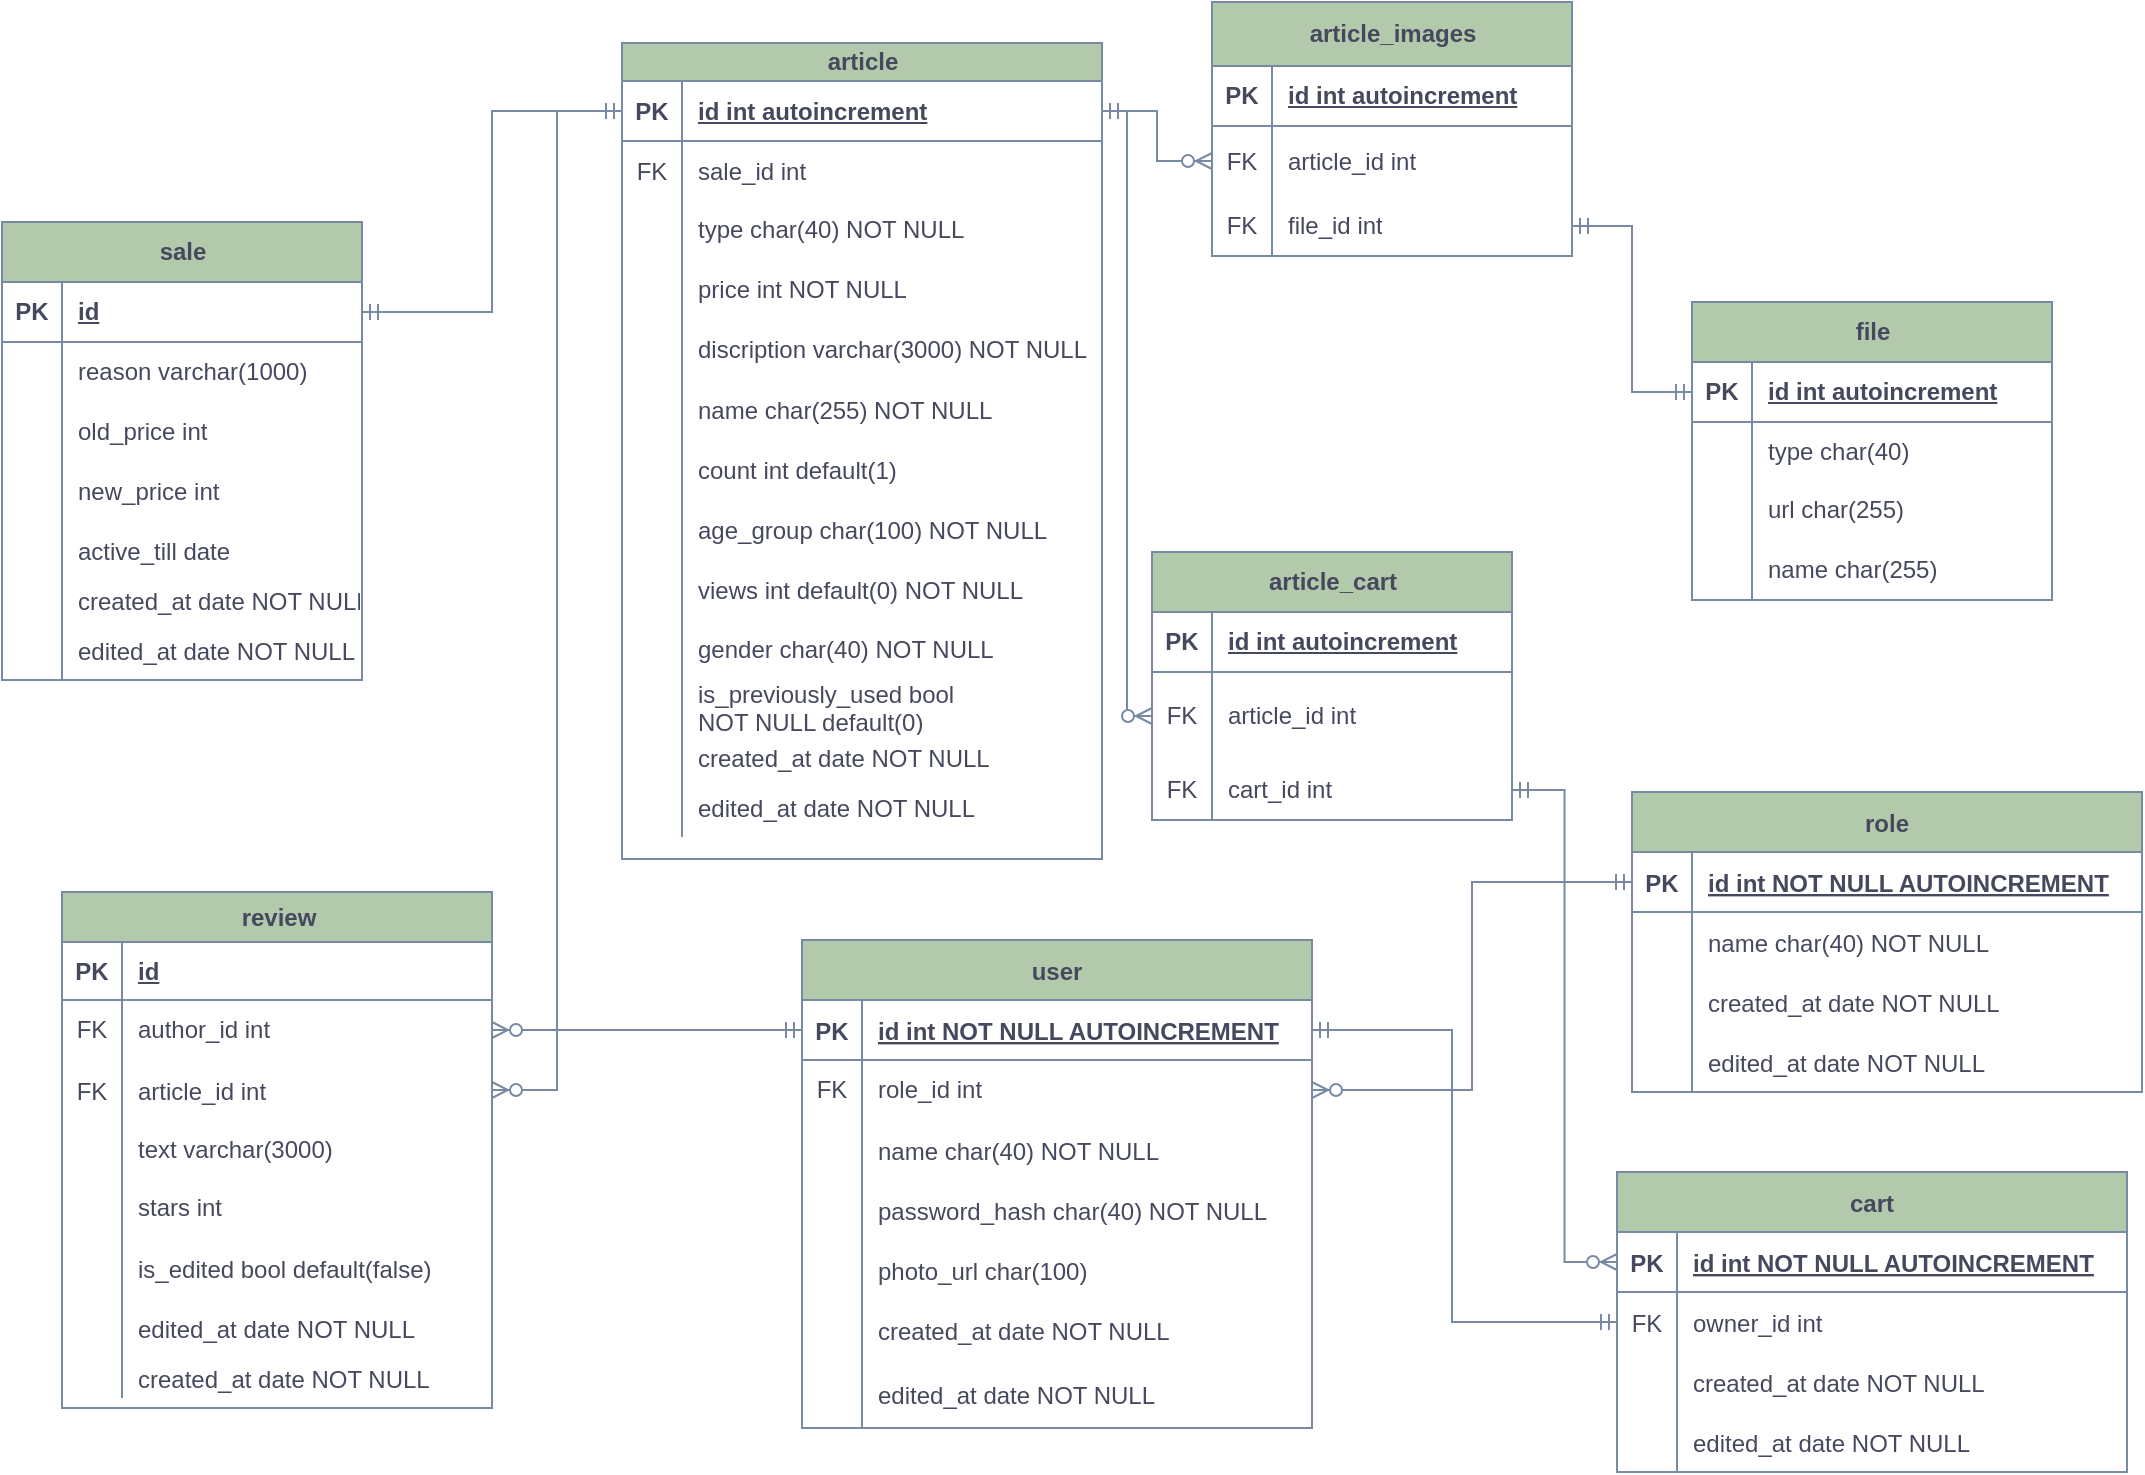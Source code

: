 <mxfile>
    <diagram name="Page-1" id="e56a1550-8fbb-45ad-956c-1786394a9013">
        <mxGraphModel dx="2493" dy="713" grid="1" gridSize="10" guides="1" tooltips="1" connect="1" arrows="1" fold="1" page="1" pageScale="1" pageWidth="1100" pageHeight="850" background="none" math="0" shadow="0">
            <root>
                <mxCell id="0"/>
                <mxCell id="1" parent="0"/>
                <mxCell id="H7NTdDrrg-AYFCl8BERT-1" value="article" style="shape=table;startSize=19;container=1;collapsible=1;childLayout=tableLayout;fixedRows=1;rowLines=0;fontStyle=1;align=center;resizeLast=1;html=1;rounded=0;labelBackgroundColor=none;fillColor=#B2C9AB;strokeColor=#788AA3;fontColor=#46495D;" parent="1" vertex="1">
                    <mxGeometry x="-750" y="131.5" width="240" height="408" as="geometry"/>
                </mxCell>
                <mxCell id="H7NTdDrrg-AYFCl8BERT-2" value="" style="shape=tableRow;horizontal=0;startSize=0;swimlaneHead=0;swimlaneBody=0;fillColor=none;collapsible=0;dropTarget=0;points=[[0,0.5],[1,0.5]];portConstraint=eastwest;top=0;left=0;right=0;bottom=1;rounded=0;labelBackgroundColor=none;strokeColor=#788AA3;fontColor=#46495D;" parent="H7NTdDrrg-AYFCl8BERT-1" vertex="1">
                    <mxGeometry y="19" width="240" height="30" as="geometry"/>
                </mxCell>
                <mxCell id="H7NTdDrrg-AYFCl8BERT-3" value="PK" style="shape=partialRectangle;connectable=0;fillColor=none;top=0;left=0;bottom=0;right=0;fontStyle=1;overflow=hidden;whiteSpace=wrap;html=1;rounded=0;labelBackgroundColor=none;strokeColor=#788AA3;fontColor=#46495D;" parent="H7NTdDrrg-AYFCl8BERT-2" vertex="1">
                    <mxGeometry width="30" height="30" as="geometry">
                        <mxRectangle width="30" height="30" as="alternateBounds"/>
                    </mxGeometry>
                </mxCell>
                <mxCell id="H7NTdDrrg-AYFCl8BERT-4" value="id int autoincrement" style="shape=partialRectangle;connectable=0;fillColor=none;top=0;left=0;bottom=0;right=0;align=left;spacingLeft=6;fontStyle=5;overflow=hidden;whiteSpace=wrap;html=1;rounded=0;labelBackgroundColor=none;strokeColor=#788AA3;fontColor=#46495D;" parent="H7NTdDrrg-AYFCl8BERT-2" vertex="1">
                    <mxGeometry x="30" width="210" height="30" as="geometry">
                        <mxRectangle width="210" height="30" as="alternateBounds"/>
                    </mxGeometry>
                </mxCell>
                <mxCell id="H7NTdDrrg-AYFCl8BERT-239" value="" style="shape=tableRow;horizontal=0;startSize=0;swimlaneHead=0;swimlaneBody=0;fillColor=none;collapsible=0;dropTarget=0;points=[[0,0.5],[1,0.5]];portConstraint=eastwest;top=0;left=0;right=0;bottom=0;rounded=0;labelBackgroundColor=none;strokeColor=#788AA3;fontColor=#46495D;" parent="H7NTdDrrg-AYFCl8BERT-1" vertex="1">
                    <mxGeometry y="49" width="240" height="30" as="geometry"/>
                </mxCell>
                <mxCell id="H7NTdDrrg-AYFCl8BERT-240" value="FK" style="shape=partialRectangle;connectable=0;fillColor=none;top=0;left=0;bottom=0;right=0;fontStyle=0;overflow=hidden;whiteSpace=wrap;html=1;rounded=0;labelBackgroundColor=none;strokeColor=#788AA3;fontColor=#46495D;" parent="H7NTdDrrg-AYFCl8BERT-239" vertex="1">
                    <mxGeometry width="30" height="30" as="geometry">
                        <mxRectangle width="30" height="30" as="alternateBounds"/>
                    </mxGeometry>
                </mxCell>
                <mxCell id="H7NTdDrrg-AYFCl8BERT-241" value="sale_id int&amp;nbsp;" style="shape=partialRectangle;connectable=0;fillColor=none;top=0;left=0;bottom=0;right=0;align=left;spacingLeft=6;fontStyle=0;overflow=hidden;whiteSpace=wrap;html=1;rounded=0;labelBackgroundColor=none;strokeColor=#788AA3;fontColor=#46495D;" parent="H7NTdDrrg-AYFCl8BERT-239" vertex="1">
                    <mxGeometry x="30" width="210" height="30" as="geometry">
                        <mxRectangle width="210" height="30" as="alternateBounds"/>
                    </mxGeometry>
                </mxCell>
                <mxCell id="H7NTdDrrg-AYFCl8BERT-5" value="" style="shape=tableRow;horizontal=0;startSize=0;swimlaneHead=0;swimlaneBody=0;fillColor=none;collapsible=0;dropTarget=0;points=[[0,0.5],[1,0.5]];portConstraint=eastwest;top=0;left=0;right=0;bottom=0;rounded=0;labelBackgroundColor=none;strokeColor=#788AA3;fontColor=#46495D;" parent="H7NTdDrrg-AYFCl8BERT-1" vertex="1">
                    <mxGeometry y="79" width="240" height="29" as="geometry"/>
                </mxCell>
                <mxCell id="H7NTdDrrg-AYFCl8BERT-6" value="" style="shape=partialRectangle;connectable=0;fillColor=none;top=0;left=0;bottom=0;right=0;editable=1;overflow=hidden;whiteSpace=wrap;html=1;rounded=0;labelBackgroundColor=none;strokeColor=#788AA3;fontColor=#46495D;" parent="H7NTdDrrg-AYFCl8BERT-5" vertex="1">
                    <mxGeometry width="30" height="29" as="geometry">
                        <mxRectangle width="30" height="29" as="alternateBounds"/>
                    </mxGeometry>
                </mxCell>
                <mxCell id="H7NTdDrrg-AYFCl8BERT-7" value="type char(40) NOT NULL" style="shape=partialRectangle;connectable=0;fillColor=none;top=0;left=0;bottom=0;right=0;align=left;spacingLeft=6;overflow=hidden;whiteSpace=wrap;html=1;rounded=0;labelBackgroundColor=none;strokeColor=#788AA3;fontColor=#46495D;" parent="H7NTdDrrg-AYFCl8BERT-5" vertex="1">
                    <mxGeometry x="30" width="210" height="29" as="geometry">
                        <mxRectangle width="210" height="29" as="alternateBounds"/>
                    </mxGeometry>
                </mxCell>
                <mxCell id="H7NTdDrrg-AYFCl8BERT-8" value="" style="shape=tableRow;horizontal=0;startSize=0;swimlaneHead=0;swimlaneBody=0;fillColor=none;collapsible=0;dropTarget=0;points=[[0,0.5],[1,0.5]];portConstraint=eastwest;top=0;left=0;right=0;bottom=0;rounded=0;labelBackgroundColor=none;strokeColor=#788AA3;fontColor=#46495D;" parent="H7NTdDrrg-AYFCl8BERT-1" vertex="1">
                    <mxGeometry y="108" width="240" height="30" as="geometry"/>
                </mxCell>
                <mxCell id="H7NTdDrrg-AYFCl8BERT-9" value="" style="shape=partialRectangle;connectable=0;fillColor=none;top=0;left=0;bottom=0;right=0;editable=1;overflow=hidden;whiteSpace=wrap;html=1;rounded=0;labelBackgroundColor=none;strokeColor=#788AA3;fontColor=#46495D;" parent="H7NTdDrrg-AYFCl8BERT-8" vertex="1">
                    <mxGeometry width="30" height="30" as="geometry">
                        <mxRectangle width="30" height="30" as="alternateBounds"/>
                    </mxGeometry>
                </mxCell>
                <mxCell id="H7NTdDrrg-AYFCl8BERT-10" value="price int NOT NULL" style="shape=partialRectangle;connectable=0;fillColor=none;top=0;left=0;bottom=0;right=0;align=left;spacingLeft=6;overflow=hidden;whiteSpace=wrap;html=1;rounded=0;labelBackgroundColor=none;strokeColor=#788AA3;fontColor=#46495D;" parent="H7NTdDrrg-AYFCl8BERT-8" vertex="1">
                    <mxGeometry x="30" width="210" height="30" as="geometry">
                        <mxRectangle width="210" height="30" as="alternateBounds"/>
                    </mxGeometry>
                </mxCell>
                <mxCell id="H7NTdDrrg-AYFCl8BERT-11" value="" style="shape=tableRow;horizontal=0;startSize=0;swimlaneHead=0;swimlaneBody=0;fillColor=none;collapsible=0;dropTarget=0;points=[[0,0.5],[1,0.5]];portConstraint=eastwest;top=0;left=0;right=0;bottom=0;rounded=0;labelBackgroundColor=none;strokeColor=#788AA3;fontColor=#46495D;" parent="H7NTdDrrg-AYFCl8BERT-1" vertex="1">
                    <mxGeometry y="138" width="240" height="30" as="geometry"/>
                </mxCell>
                <mxCell id="H7NTdDrrg-AYFCl8BERT-12" value="" style="shape=partialRectangle;connectable=0;fillColor=none;top=0;left=0;bottom=0;right=0;editable=1;overflow=hidden;whiteSpace=wrap;html=1;rounded=0;labelBackgroundColor=none;strokeColor=#788AA3;fontColor=#46495D;" parent="H7NTdDrrg-AYFCl8BERT-11" vertex="1">
                    <mxGeometry width="30" height="30" as="geometry">
                        <mxRectangle width="30" height="30" as="alternateBounds"/>
                    </mxGeometry>
                </mxCell>
                <mxCell id="H7NTdDrrg-AYFCl8BERT-13" value="discription varchar(3000) NOT NULL" style="shape=partialRectangle;connectable=0;fillColor=none;top=0;left=0;bottom=0;right=0;align=left;spacingLeft=6;overflow=hidden;whiteSpace=wrap;html=1;rounded=0;labelBackgroundColor=none;strokeColor=#788AA3;fontColor=#46495D;" parent="H7NTdDrrg-AYFCl8BERT-11" vertex="1">
                    <mxGeometry x="30" width="210" height="30" as="geometry">
                        <mxRectangle width="210" height="30" as="alternateBounds"/>
                    </mxGeometry>
                </mxCell>
                <mxCell id="H7NTdDrrg-AYFCl8BERT-15" value="" style="shape=tableRow;horizontal=0;startSize=0;swimlaneHead=0;swimlaneBody=0;fillColor=none;collapsible=0;dropTarget=0;points=[[0,0.5],[1,0.5]];portConstraint=eastwest;top=0;left=0;right=0;bottom=0;rounded=0;labelBackgroundColor=none;strokeColor=#788AA3;fontColor=#46495D;" parent="H7NTdDrrg-AYFCl8BERT-1" vertex="1">
                    <mxGeometry y="168" width="240" height="30" as="geometry"/>
                </mxCell>
                <mxCell id="H7NTdDrrg-AYFCl8BERT-16" value="" style="shape=partialRectangle;connectable=0;fillColor=none;top=0;left=0;bottom=0;right=0;editable=1;overflow=hidden;rounded=0;labelBackgroundColor=none;strokeColor=#788AA3;fontColor=#46495D;" parent="H7NTdDrrg-AYFCl8BERT-15" vertex="1">
                    <mxGeometry width="30" height="30" as="geometry">
                        <mxRectangle width="30" height="30" as="alternateBounds"/>
                    </mxGeometry>
                </mxCell>
                <mxCell id="H7NTdDrrg-AYFCl8BERT-17" value="name char(255) NOT NULL" style="shape=partialRectangle;connectable=0;fillColor=none;top=0;left=0;bottom=0;right=0;align=left;spacingLeft=6;overflow=hidden;rounded=0;labelBackgroundColor=none;strokeColor=#788AA3;fontColor=#46495D;" parent="H7NTdDrrg-AYFCl8BERT-15" vertex="1">
                    <mxGeometry x="30" width="210" height="30" as="geometry">
                        <mxRectangle width="210" height="30" as="alternateBounds"/>
                    </mxGeometry>
                </mxCell>
                <mxCell id="H7NTdDrrg-AYFCl8BERT-128" value="" style="shape=tableRow;horizontal=0;startSize=0;swimlaneHead=0;swimlaneBody=0;fillColor=none;collapsible=0;dropTarget=0;points=[[0,0.5],[1,0.5]];portConstraint=eastwest;top=0;left=0;right=0;bottom=0;rounded=0;labelBackgroundColor=none;strokeColor=#788AA3;fontColor=#46495D;" parent="H7NTdDrrg-AYFCl8BERT-1" vertex="1">
                    <mxGeometry y="198" width="240" height="30" as="geometry"/>
                </mxCell>
                <mxCell id="H7NTdDrrg-AYFCl8BERT-129" value="" style="shape=partialRectangle;connectable=0;fillColor=none;top=0;left=0;bottom=0;right=0;editable=1;overflow=hidden;rounded=0;labelBackgroundColor=none;strokeColor=#788AA3;fontColor=#46495D;" parent="H7NTdDrrg-AYFCl8BERT-128" vertex="1">
                    <mxGeometry width="30" height="30" as="geometry">
                        <mxRectangle width="30" height="30" as="alternateBounds"/>
                    </mxGeometry>
                </mxCell>
                <mxCell id="H7NTdDrrg-AYFCl8BERT-130" value="count int default(1)" style="shape=partialRectangle;connectable=0;fillColor=none;top=0;left=0;bottom=0;right=0;align=left;spacingLeft=6;overflow=hidden;rounded=0;labelBackgroundColor=none;strokeColor=#788AA3;fontColor=#46495D;" parent="H7NTdDrrg-AYFCl8BERT-128" vertex="1">
                    <mxGeometry x="30" width="210" height="30" as="geometry">
                        <mxRectangle width="210" height="30" as="alternateBounds"/>
                    </mxGeometry>
                </mxCell>
                <mxCell id="H7NTdDrrg-AYFCl8BERT-278" value="" style="shape=tableRow;horizontal=0;startSize=0;swimlaneHead=0;swimlaneBody=0;fillColor=none;collapsible=0;dropTarget=0;points=[[0,0.5],[1,0.5]];portConstraint=eastwest;top=0;left=0;right=0;bottom=0;strokeColor=#788AA3;fontColor=#46495D;" parent="H7NTdDrrg-AYFCl8BERT-1" vertex="1">
                    <mxGeometry y="228" width="240" height="30" as="geometry"/>
                </mxCell>
                <mxCell id="H7NTdDrrg-AYFCl8BERT-279" value="" style="shape=partialRectangle;connectable=0;fillColor=none;top=0;left=0;bottom=0;right=0;editable=1;overflow=hidden;strokeColor=#788AA3;fontColor=#46495D;" parent="H7NTdDrrg-AYFCl8BERT-278" vertex="1">
                    <mxGeometry width="30" height="30" as="geometry">
                        <mxRectangle width="30" height="30" as="alternateBounds"/>
                    </mxGeometry>
                </mxCell>
                <mxCell id="H7NTdDrrg-AYFCl8BERT-280" value="age_group char(100) NOT NULL" style="shape=partialRectangle;connectable=0;fillColor=none;top=0;left=0;bottom=0;right=0;align=left;spacingLeft=6;overflow=hidden;strokeColor=#788AA3;fontColor=#46495D;" parent="H7NTdDrrg-AYFCl8BERT-278" vertex="1">
                    <mxGeometry x="30" width="210" height="30" as="geometry">
                        <mxRectangle width="210" height="30" as="alternateBounds"/>
                    </mxGeometry>
                </mxCell>
                <mxCell id="H7NTdDrrg-AYFCl8BERT-131" value="" style="shape=tableRow;horizontal=0;startSize=0;swimlaneHead=0;swimlaneBody=0;fillColor=none;collapsible=0;dropTarget=0;points=[[0,0.5],[1,0.5]];portConstraint=eastwest;top=0;left=0;right=0;bottom=0;rounded=0;labelBackgroundColor=none;strokeColor=#788AA3;fontColor=#46495D;" parent="H7NTdDrrg-AYFCl8BERT-1" vertex="1">
                    <mxGeometry y="258" width="240" height="30" as="geometry"/>
                </mxCell>
                <mxCell id="H7NTdDrrg-AYFCl8BERT-132" value="" style="shape=partialRectangle;connectable=0;fillColor=none;top=0;left=0;bottom=0;right=0;editable=1;overflow=hidden;rounded=0;labelBackgroundColor=none;strokeColor=#788AA3;fontColor=#46495D;" parent="H7NTdDrrg-AYFCl8BERT-131" vertex="1">
                    <mxGeometry width="30" height="30" as="geometry">
                        <mxRectangle width="30" height="30" as="alternateBounds"/>
                    </mxGeometry>
                </mxCell>
                <mxCell id="H7NTdDrrg-AYFCl8BERT-133" value="views int default(0) NOT NULL" style="shape=partialRectangle;connectable=0;fillColor=none;top=0;left=0;bottom=0;right=0;align=left;spacingLeft=6;overflow=hidden;rounded=0;labelBackgroundColor=none;strokeColor=#788AA3;fontColor=#46495D;" parent="H7NTdDrrg-AYFCl8BERT-131" vertex="1">
                    <mxGeometry x="30" width="210" height="30" as="geometry">
                        <mxRectangle width="210" height="30" as="alternateBounds"/>
                    </mxGeometry>
                </mxCell>
                <mxCell id="H7NTdDrrg-AYFCl8BERT-134" value="" style="shape=tableRow;horizontal=0;startSize=0;swimlaneHead=0;swimlaneBody=0;fillColor=none;collapsible=0;dropTarget=0;points=[[0,0.5],[1,0.5]];portConstraint=eastwest;top=0;left=0;right=0;bottom=0;rounded=0;labelBackgroundColor=none;strokeColor=#788AA3;fontColor=#46495D;" parent="H7NTdDrrg-AYFCl8BERT-1" vertex="1">
                    <mxGeometry y="288" width="240" height="29" as="geometry"/>
                </mxCell>
                <mxCell id="H7NTdDrrg-AYFCl8BERT-135" value="" style="shape=partialRectangle;connectable=0;fillColor=none;top=0;left=0;bottom=0;right=0;editable=1;overflow=hidden;rounded=0;labelBackgroundColor=none;strokeColor=#788AA3;fontColor=#46495D;" parent="H7NTdDrrg-AYFCl8BERT-134" vertex="1">
                    <mxGeometry width="30" height="29" as="geometry">
                        <mxRectangle width="30" height="29" as="alternateBounds"/>
                    </mxGeometry>
                </mxCell>
                <mxCell id="H7NTdDrrg-AYFCl8BERT-136" value="gender char(40) NOT NULL" style="shape=partialRectangle;connectable=0;fillColor=none;top=0;left=0;bottom=0;right=0;align=left;spacingLeft=6;overflow=hidden;rounded=0;labelBackgroundColor=none;strokeColor=#788AA3;fontColor=#46495D;" parent="H7NTdDrrg-AYFCl8BERT-134" vertex="1">
                    <mxGeometry x="30" width="210" height="29" as="geometry">
                        <mxRectangle width="210" height="29" as="alternateBounds"/>
                    </mxGeometry>
                </mxCell>
                <mxCell id="H7NTdDrrg-AYFCl8BERT-284" value="" style="shape=tableRow;horizontal=0;startSize=0;swimlaneHead=0;swimlaneBody=0;fillColor=none;collapsible=0;dropTarget=0;points=[[0,0.5],[1,0.5]];portConstraint=eastwest;top=0;left=0;right=0;bottom=0;strokeColor=#788AA3;fontColor=#46495D;" parent="H7NTdDrrg-AYFCl8BERT-1" vertex="1">
                    <mxGeometry y="317" width="240" height="30" as="geometry"/>
                </mxCell>
                <mxCell id="H7NTdDrrg-AYFCl8BERT-285" value="" style="shape=partialRectangle;connectable=0;fillColor=none;top=0;left=0;bottom=0;right=0;editable=1;overflow=hidden;strokeColor=#788AA3;fontColor=#46495D;" parent="H7NTdDrrg-AYFCl8BERT-284" vertex="1">
                    <mxGeometry width="30" height="30" as="geometry">
                        <mxRectangle width="30" height="30" as="alternateBounds"/>
                    </mxGeometry>
                </mxCell>
                <mxCell id="H7NTdDrrg-AYFCl8BERT-286" value="is_previously_used bool &#10;NOT NULL default(0)" style="shape=partialRectangle;connectable=0;fillColor=none;top=0;left=0;bottom=0;right=0;align=left;spacingLeft=6;overflow=hidden;strokeColor=#788AA3;fontColor=#46495D;" parent="H7NTdDrrg-AYFCl8BERT-284" vertex="1">
                    <mxGeometry x="30" width="210" height="30" as="geometry">
                        <mxRectangle width="210" height="30" as="alternateBounds"/>
                    </mxGeometry>
                </mxCell>
                <mxCell id="H7NTdDrrg-AYFCl8BERT-122" value="" style="shape=tableRow;horizontal=0;startSize=0;swimlaneHead=0;swimlaneBody=0;fillColor=none;collapsible=0;dropTarget=0;points=[[0,0.5],[1,0.5]];portConstraint=eastwest;top=0;left=0;right=0;bottom=0;rounded=0;labelBackgroundColor=none;strokeColor=#788AA3;fontColor=#46495D;" parent="H7NTdDrrg-AYFCl8BERT-1" vertex="1">
                    <mxGeometry y="347" width="240" height="20" as="geometry"/>
                </mxCell>
                <mxCell id="H7NTdDrrg-AYFCl8BERT-123" value="" style="shape=partialRectangle;connectable=0;fillColor=none;top=0;left=0;bottom=0;right=0;editable=1;overflow=hidden;rounded=0;labelBackgroundColor=none;strokeColor=#788AA3;fontColor=#46495D;" parent="H7NTdDrrg-AYFCl8BERT-122" vertex="1">
                    <mxGeometry width="30" height="20" as="geometry">
                        <mxRectangle width="30" height="20" as="alternateBounds"/>
                    </mxGeometry>
                </mxCell>
                <mxCell id="H7NTdDrrg-AYFCl8BERT-124" value="created_at date NOT NULL" style="shape=partialRectangle;connectable=0;fillColor=none;top=0;left=0;bottom=0;right=0;align=left;spacingLeft=6;overflow=hidden;rounded=0;labelBackgroundColor=none;strokeColor=#788AA3;fontColor=#46495D;" parent="H7NTdDrrg-AYFCl8BERT-122" vertex="1">
                    <mxGeometry x="30" width="210" height="20" as="geometry">
                        <mxRectangle width="210" height="20" as="alternateBounds"/>
                    </mxGeometry>
                </mxCell>
                <mxCell id="H7NTdDrrg-AYFCl8BERT-125" value="" style="shape=tableRow;horizontal=0;startSize=0;swimlaneHead=0;swimlaneBody=0;fillColor=none;collapsible=0;dropTarget=0;points=[[0,0.5],[1,0.5]];portConstraint=eastwest;top=0;left=0;right=0;bottom=0;rounded=0;labelBackgroundColor=none;strokeColor=#788AA3;fontColor=#46495D;" parent="H7NTdDrrg-AYFCl8BERT-1" vertex="1">
                    <mxGeometry y="367" width="240" height="30" as="geometry"/>
                </mxCell>
                <mxCell id="H7NTdDrrg-AYFCl8BERT-126" value="" style="shape=partialRectangle;connectable=0;fillColor=none;top=0;left=0;bottom=0;right=0;fontStyle=0;overflow=hidden;rounded=0;labelBackgroundColor=none;strokeColor=#788AA3;fontColor=#46495D;" parent="H7NTdDrrg-AYFCl8BERT-125" vertex="1">
                    <mxGeometry width="30" height="30" as="geometry">
                        <mxRectangle width="30" height="30" as="alternateBounds"/>
                    </mxGeometry>
                </mxCell>
                <mxCell id="H7NTdDrrg-AYFCl8BERT-127" value="edited_at date NOT NULL" style="shape=partialRectangle;connectable=0;fillColor=none;top=0;left=0;bottom=0;right=0;align=left;spacingLeft=6;fontStyle=0;overflow=hidden;rounded=0;labelBackgroundColor=none;strokeColor=#788AA3;fontColor=#46495D;" parent="H7NTdDrrg-AYFCl8BERT-125" vertex="1">
                    <mxGeometry x="30" width="210" height="30" as="geometry">
                        <mxRectangle width="210" height="30" as="alternateBounds"/>
                    </mxGeometry>
                </mxCell>
                <mxCell id="H7NTdDrrg-AYFCl8BERT-18" value="file" style="shape=table;startSize=30;container=1;collapsible=1;childLayout=tableLayout;fixedRows=1;rowLines=0;fontStyle=1;align=center;resizeLast=1;html=1;rounded=0;labelBackgroundColor=none;fillColor=#B2C9AB;strokeColor=#788AA3;fontColor=#46495D;" parent="1" vertex="1">
                    <mxGeometry x="-215" y="261" width="180" height="149" as="geometry"/>
                </mxCell>
                <mxCell id="H7NTdDrrg-AYFCl8BERT-19" value="" style="shape=tableRow;horizontal=0;startSize=0;swimlaneHead=0;swimlaneBody=0;fillColor=none;collapsible=0;dropTarget=0;points=[[0,0.5],[1,0.5]];portConstraint=eastwest;top=0;left=0;right=0;bottom=1;rounded=0;labelBackgroundColor=none;strokeColor=#788AA3;fontColor=#46495D;" parent="H7NTdDrrg-AYFCl8BERT-18" vertex="1">
                    <mxGeometry y="30" width="180" height="30" as="geometry"/>
                </mxCell>
                <mxCell id="H7NTdDrrg-AYFCl8BERT-20" value="PK" style="shape=partialRectangle;connectable=0;fillColor=none;top=0;left=0;bottom=0;right=0;fontStyle=1;overflow=hidden;whiteSpace=wrap;html=1;rounded=0;labelBackgroundColor=none;strokeColor=#788AA3;fontColor=#46495D;" parent="H7NTdDrrg-AYFCl8BERT-19" vertex="1">
                    <mxGeometry width="30" height="30" as="geometry">
                        <mxRectangle width="30" height="30" as="alternateBounds"/>
                    </mxGeometry>
                </mxCell>
                <mxCell id="H7NTdDrrg-AYFCl8BERT-21" value="id int autoincrement" style="shape=partialRectangle;connectable=0;fillColor=none;top=0;left=0;bottom=0;right=0;align=left;spacingLeft=6;fontStyle=5;overflow=hidden;whiteSpace=wrap;html=1;rounded=0;labelBackgroundColor=none;strokeColor=#788AA3;fontColor=#46495D;" parent="H7NTdDrrg-AYFCl8BERT-19" vertex="1">
                    <mxGeometry x="30" width="150" height="30" as="geometry">
                        <mxRectangle width="150" height="30" as="alternateBounds"/>
                    </mxGeometry>
                </mxCell>
                <mxCell id="H7NTdDrrg-AYFCl8BERT-22" value="" style="shape=tableRow;horizontal=0;startSize=0;swimlaneHead=0;swimlaneBody=0;fillColor=none;collapsible=0;dropTarget=0;points=[[0,0.5],[1,0.5]];portConstraint=eastwest;top=0;left=0;right=0;bottom=0;rounded=0;labelBackgroundColor=none;strokeColor=#788AA3;fontColor=#46495D;" parent="H7NTdDrrg-AYFCl8BERT-18" vertex="1">
                    <mxGeometry y="60" width="180" height="29" as="geometry"/>
                </mxCell>
                <mxCell id="H7NTdDrrg-AYFCl8BERT-23" value="" style="shape=partialRectangle;connectable=0;fillColor=none;top=0;left=0;bottom=0;right=0;editable=1;overflow=hidden;whiteSpace=wrap;html=1;rounded=0;labelBackgroundColor=none;strokeColor=#788AA3;fontColor=#46495D;" parent="H7NTdDrrg-AYFCl8BERT-22" vertex="1">
                    <mxGeometry width="30" height="29" as="geometry">
                        <mxRectangle width="30" height="29" as="alternateBounds"/>
                    </mxGeometry>
                </mxCell>
                <mxCell id="H7NTdDrrg-AYFCl8BERT-24" value="type char(40)" style="shape=partialRectangle;connectable=0;fillColor=none;top=0;left=0;bottom=0;right=0;align=left;spacingLeft=6;overflow=hidden;whiteSpace=wrap;html=1;rounded=0;labelBackgroundColor=none;strokeColor=#788AA3;fontColor=#46495D;" parent="H7NTdDrrg-AYFCl8BERT-22" vertex="1">
                    <mxGeometry x="30" width="150" height="29" as="geometry">
                        <mxRectangle width="150" height="29" as="alternateBounds"/>
                    </mxGeometry>
                </mxCell>
                <mxCell id="H7NTdDrrg-AYFCl8BERT-25" value="" style="shape=tableRow;horizontal=0;startSize=0;swimlaneHead=0;swimlaneBody=0;fillColor=none;collapsible=0;dropTarget=0;points=[[0,0.5],[1,0.5]];portConstraint=eastwest;top=0;left=0;right=0;bottom=0;rounded=0;labelBackgroundColor=none;strokeColor=#788AA3;fontColor=#46495D;" parent="H7NTdDrrg-AYFCl8BERT-18" vertex="1">
                    <mxGeometry y="89" width="180" height="30" as="geometry"/>
                </mxCell>
                <mxCell id="H7NTdDrrg-AYFCl8BERT-26" value="" style="shape=partialRectangle;connectable=0;fillColor=none;top=0;left=0;bottom=0;right=0;editable=1;overflow=hidden;whiteSpace=wrap;html=1;rounded=0;labelBackgroundColor=none;strokeColor=#788AA3;fontColor=#46495D;" parent="H7NTdDrrg-AYFCl8BERT-25" vertex="1">
                    <mxGeometry width="30" height="30" as="geometry">
                        <mxRectangle width="30" height="30" as="alternateBounds"/>
                    </mxGeometry>
                </mxCell>
                <mxCell id="H7NTdDrrg-AYFCl8BERT-27" value="url char(255)" style="shape=partialRectangle;connectable=0;fillColor=none;top=0;left=0;bottom=0;right=0;align=left;spacingLeft=6;overflow=hidden;whiteSpace=wrap;html=1;rounded=0;labelBackgroundColor=none;strokeColor=#788AA3;fontColor=#46495D;" parent="H7NTdDrrg-AYFCl8BERT-25" vertex="1">
                    <mxGeometry x="30" width="150" height="30" as="geometry">
                        <mxRectangle width="150" height="30" as="alternateBounds"/>
                    </mxGeometry>
                </mxCell>
                <mxCell id="H7NTdDrrg-AYFCl8BERT-28" value="" style="shape=tableRow;horizontal=0;startSize=0;swimlaneHead=0;swimlaneBody=0;fillColor=none;collapsible=0;dropTarget=0;points=[[0,0.5],[1,0.5]];portConstraint=eastwest;top=0;left=0;right=0;bottom=0;rounded=0;labelBackgroundColor=none;strokeColor=#788AA3;fontColor=#46495D;" parent="H7NTdDrrg-AYFCl8BERT-18" vertex="1">
                    <mxGeometry y="119" width="180" height="30" as="geometry"/>
                </mxCell>
                <mxCell id="H7NTdDrrg-AYFCl8BERT-29" value="" style="shape=partialRectangle;connectable=0;fillColor=none;top=0;left=0;bottom=0;right=0;editable=1;overflow=hidden;whiteSpace=wrap;html=1;rounded=0;labelBackgroundColor=none;strokeColor=#788AA3;fontColor=#46495D;" parent="H7NTdDrrg-AYFCl8BERT-28" vertex="1">
                    <mxGeometry width="30" height="30" as="geometry">
                        <mxRectangle width="30" height="30" as="alternateBounds"/>
                    </mxGeometry>
                </mxCell>
                <mxCell id="H7NTdDrrg-AYFCl8BERT-30" value="name char(255)" style="shape=partialRectangle;connectable=0;fillColor=none;top=0;left=0;bottom=0;right=0;align=left;spacingLeft=6;overflow=hidden;whiteSpace=wrap;html=1;rounded=0;labelBackgroundColor=none;strokeColor=#788AA3;fontColor=#46495D;" parent="H7NTdDrrg-AYFCl8BERT-28" vertex="1">
                    <mxGeometry x="30" width="150" height="30" as="geometry">
                        <mxRectangle width="150" height="30" as="alternateBounds"/>
                    </mxGeometry>
                </mxCell>
                <mxCell id="H7NTdDrrg-AYFCl8BERT-31" value="article_images" style="shape=table;startSize=32;container=1;collapsible=1;childLayout=tableLayout;fixedRows=1;rowLines=0;fontStyle=1;align=center;resizeLast=1;html=1;rounded=0;labelBackgroundColor=none;fillColor=#B2C9AB;strokeColor=#788AA3;fontColor=#46495D;" parent="1" vertex="1">
                    <mxGeometry x="-455" y="111" width="180" height="127" as="geometry"/>
                </mxCell>
                <mxCell id="H7NTdDrrg-AYFCl8BERT-32" value="" style="shape=tableRow;horizontal=0;startSize=0;swimlaneHead=0;swimlaneBody=0;fillColor=none;collapsible=0;dropTarget=0;points=[[0,0.5],[1,0.5]];portConstraint=eastwest;top=0;left=0;right=0;bottom=1;rounded=0;labelBackgroundColor=none;strokeColor=#788AA3;fontColor=#46495D;" parent="H7NTdDrrg-AYFCl8BERT-31" vertex="1">
                    <mxGeometry y="32" width="180" height="30" as="geometry"/>
                </mxCell>
                <mxCell id="H7NTdDrrg-AYFCl8BERT-33" value="PK" style="shape=partialRectangle;connectable=0;fillColor=none;top=0;left=0;bottom=0;right=0;fontStyle=1;overflow=hidden;whiteSpace=wrap;html=1;rounded=0;labelBackgroundColor=none;strokeColor=#788AA3;fontColor=#46495D;" parent="H7NTdDrrg-AYFCl8BERT-32" vertex="1">
                    <mxGeometry width="30" height="30" as="geometry">
                        <mxRectangle width="30" height="30" as="alternateBounds"/>
                    </mxGeometry>
                </mxCell>
                <mxCell id="H7NTdDrrg-AYFCl8BERT-34" value="id int autoincrement" style="shape=partialRectangle;connectable=0;fillColor=none;top=0;left=0;bottom=0;right=0;align=left;spacingLeft=6;fontStyle=5;overflow=hidden;whiteSpace=wrap;html=1;rounded=0;labelBackgroundColor=none;strokeColor=#788AA3;fontColor=#46495D;" parent="H7NTdDrrg-AYFCl8BERT-32" vertex="1">
                    <mxGeometry x="30" width="150" height="30" as="geometry">
                        <mxRectangle width="150" height="30" as="alternateBounds"/>
                    </mxGeometry>
                </mxCell>
                <mxCell id="H7NTdDrrg-AYFCl8BERT-35" value="" style="shape=tableRow;horizontal=0;startSize=0;swimlaneHead=0;swimlaneBody=0;fillColor=none;collapsible=0;dropTarget=0;points=[[0,0.5],[1,0.5]];portConstraint=eastwest;top=0;left=0;right=0;bottom=0;rounded=0;labelBackgroundColor=none;strokeColor=#788AA3;fontColor=#46495D;" parent="H7NTdDrrg-AYFCl8BERT-31" vertex="1">
                    <mxGeometry y="62" width="180" height="35" as="geometry"/>
                </mxCell>
                <mxCell id="H7NTdDrrg-AYFCl8BERT-36" value="FK" style="shape=partialRectangle;connectable=0;fillColor=none;top=0;left=0;bottom=0;right=0;editable=1;overflow=hidden;whiteSpace=wrap;html=1;rounded=0;labelBackgroundColor=none;strokeColor=#788AA3;fontColor=#46495D;" parent="H7NTdDrrg-AYFCl8BERT-35" vertex="1">
                    <mxGeometry width="30" height="35" as="geometry">
                        <mxRectangle width="30" height="35" as="alternateBounds"/>
                    </mxGeometry>
                </mxCell>
                <mxCell id="H7NTdDrrg-AYFCl8BERT-37" value="article_id int" style="shape=partialRectangle;connectable=0;fillColor=none;top=0;left=0;bottom=0;right=0;align=left;spacingLeft=6;overflow=hidden;whiteSpace=wrap;html=1;rounded=0;labelBackgroundColor=none;strokeColor=#788AA3;fontColor=#46495D;" parent="H7NTdDrrg-AYFCl8BERT-35" vertex="1">
                    <mxGeometry x="30" width="150" height="35" as="geometry">
                        <mxRectangle width="150" height="35" as="alternateBounds"/>
                    </mxGeometry>
                </mxCell>
                <mxCell id="H7NTdDrrg-AYFCl8BERT-38" value="" style="shape=tableRow;horizontal=0;startSize=0;swimlaneHead=0;swimlaneBody=0;fillColor=none;collapsible=0;dropTarget=0;points=[[0,0.5],[1,0.5]];portConstraint=eastwest;top=0;left=0;right=0;bottom=0;rounded=0;labelBackgroundColor=none;strokeColor=#788AA3;fontColor=#46495D;" parent="H7NTdDrrg-AYFCl8BERT-31" vertex="1">
                    <mxGeometry y="97" width="180" height="30" as="geometry"/>
                </mxCell>
                <mxCell id="H7NTdDrrg-AYFCl8BERT-39" value="FK" style="shape=partialRectangle;connectable=0;fillColor=none;top=0;left=0;bottom=0;right=0;editable=1;overflow=hidden;whiteSpace=wrap;html=1;rounded=0;labelBackgroundColor=none;strokeColor=#788AA3;fontColor=#46495D;" parent="H7NTdDrrg-AYFCl8BERT-38" vertex="1">
                    <mxGeometry width="30" height="30" as="geometry">
                        <mxRectangle width="30" height="30" as="alternateBounds"/>
                    </mxGeometry>
                </mxCell>
                <mxCell id="H7NTdDrrg-AYFCl8BERT-40" value="file_id int" style="shape=partialRectangle;connectable=0;fillColor=none;top=0;left=0;bottom=0;right=0;align=left;spacingLeft=6;overflow=hidden;whiteSpace=wrap;html=1;rounded=0;labelBackgroundColor=none;strokeColor=#788AA3;fontColor=#46495D;" parent="H7NTdDrrg-AYFCl8BERT-38" vertex="1">
                    <mxGeometry x="30" width="150" height="30" as="geometry">
                        <mxRectangle width="150" height="30" as="alternateBounds"/>
                    </mxGeometry>
                </mxCell>
                <mxCell id="H7NTdDrrg-AYFCl8BERT-47" value="" style="edgeStyle=orthogonalEdgeStyle;fontSize=12;html=1;endArrow=ERzeroToMany;startArrow=ERmandOne;rounded=0;entryX=0;entryY=0.5;entryDx=0;entryDy=0;exitX=1;exitY=0.5;exitDx=0;exitDy=0;labelBackgroundColor=none;strokeColor=#788AA3;fontColor=default;" parent="1" source="H7NTdDrrg-AYFCl8BERT-2" target="H7NTdDrrg-AYFCl8BERT-35" edge="1">
                    <mxGeometry width="100" height="100" relative="1" as="geometry">
                        <mxPoint x="-555" y="291" as="sourcePoint"/>
                        <mxPoint x="-495" y="286" as="targetPoint"/>
                    </mxGeometry>
                </mxCell>
                <mxCell id="H7NTdDrrg-AYFCl8BERT-49" value="" style="edgeStyle=entityRelationEdgeStyle;fontSize=12;html=1;endArrow=ERmandOne;startArrow=ERmandOne;rounded=0;entryX=1;entryY=0.5;entryDx=0;entryDy=0;exitX=0;exitY=0.5;exitDx=0;exitDy=0;labelBackgroundColor=none;strokeColor=#788AA3;fontColor=default;" parent="1" source="H7NTdDrrg-AYFCl8BERT-19" target="H7NTdDrrg-AYFCl8BERT-38" edge="1">
                    <mxGeometry width="100" height="100" relative="1" as="geometry">
                        <mxPoint x="-595" y="386" as="sourcePoint"/>
                        <mxPoint x="-495" y="286" as="targetPoint"/>
                    </mxGeometry>
                </mxCell>
                <mxCell id="H7NTdDrrg-AYFCl8BERT-137" value="review" style="shape=table;startSize=25;container=1;collapsible=1;childLayout=tableLayout;fixedRows=1;rowLines=0;fontStyle=1;align=center;resizeLast=1;html=1;rounded=0;labelBackgroundColor=none;fillColor=#B2C9AB;strokeColor=#788AA3;fontColor=#46495D;" parent="1" vertex="1">
                    <mxGeometry x="-1030" y="556" width="215" height="258" as="geometry"/>
                </mxCell>
                <mxCell id="H7NTdDrrg-AYFCl8BERT-138" value="" style="shape=tableRow;horizontal=0;startSize=0;swimlaneHead=0;swimlaneBody=0;fillColor=none;collapsible=0;dropTarget=0;points=[[0,0.5],[1,0.5]];portConstraint=eastwest;top=0;left=0;right=0;bottom=1;rounded=0;labelBackgroundColor=none;strokeColor=#788AA3;fontColor=#46495D;" parent="H7NTdDrrg-AYFCl8BERT-137" vertex="1">
                    <mxGeometry y="25" width="215" height="29" as="geometry"/>
                </mxCell>
                <mxCell id="H7NTdDrrg-AYFCl8BERT-139" value="PK" style="shape=partialRectangle;connectable=0;fillColor=none;top=0;left=0;bottom=0;right=0;fontStyle=1;overflow=hidden;whiteSpace=wrap;html=1;rounded=0;labelBackgroundColor=none;strokeColor=#788AA3;fontColor=#46495D;" parent="H7NTdDrrg-AYFCl8BERT-138" vertex="1">
                    <mxGeometry width="30" height="29" as="geometry">
                        <mxRectangle width="30" height="29" as="alternateBounds"/>
                    </mxGeometry>
                </mxCell>
                <mxCell id="H7NTdDrrg-AYFCl8BERT-140" value="id" style="shape=partialRectangle;connectable=0;fillColor=none;top=0;left=0;bottom=0;right=0;align=left;spacingLeft=6;fontStyle=5;overflow=hidden;whiteSpace=wrap;html=1;rounded=0;labelBackgroundColor=none;strokeColor=#788AA3;fontColor=#46495D;" parent="H7NTdDrrg-AYFCl8BERT-138" vertex="1">
                    <mxGeometry x="30" width="185" height="29" as="geometry">
                        <mxRectangle width="185" height="29" as="alternateBounds"/>
                    </mxGeometry>
                </mxCell>
                <mxCell id="H7NTdDrrg-AYFCl8BERT-141" value="" style="shape=tableRow;horizontal=0;startSize=0;swimlaneHead=0;swimlaneBody=0;fillColor=none;collapsible=0;dropTarget=0;points=[[0,0.5],[1,0.5]];portConstraint=eastwest;top=0;left=0;right=0;bottom=0;rounded=0;labelBackgroundColor=none;strokeColor=#788AA3;fontColor=#46495D;" parent="H7NTdDrrg-AYFCl8BERT-137" vertex="1">
                    <mxGeometry y="54" width="215" height="30" as="geometry"/>
                </mxCell>
                <mxCell id="H7NTdDrrg-AYFCl8BERT-142" value="FK" style="shape=partialRectangle;connectable=0;fillColor=none;top=0;left=0;bottom=0;right=0;editable=1;overflow=hidden;whiteSpace=wrap;html=1;rounded=0;labelBackgroundColor=none;strokeColor=#788AA3;fontColor=#46495D;" parent="H7NTdDrrg-AYFCl8BERT-141" vertex="1">
                    <mxGeometry width="30" height="30" as="geometry">
                        <mxRectangle width="30" height="30" as="alternateBounds"/>
                    </mxGeometry>
                </mxCell>
                <mxCell id="H7NTdDrrg-AYFCl8BERT-143" value="author_id int" style="shape=partialRectangle;connectable=0;fillColor=none;top=0;left=0;bottom=0;right=0;align=left;spacingLeft=6;overflow=hidden;whiteSpace=wrap;html=1;rounded=0;labelBackgroundColor=none;strokeColor=#788AA3;fontColor=#46495D;" parent="H7NTdDrrg-AYFCl8BERT-141" vertex="1">
                    <mxGeometry x="30" width="185" height="30" as="geometry">
                        <mxRectangle width="185" height="30" as="alternateBounds"/>
                    </mxGeometry>
                </mxCell>
                <mxCell id="H7NTdDrrg-AYFCl8BERT-199" value="" style="shape=tableRow;horizontal=0;startSize=0;swimlaneHead=0;swimlaneBody=0;fillColor=none;collapsible=0;dropTarget=0;points=[[0,0.5],[1,0.5]];portConstraint=eastwest;top=0;left=0;right=0;bottom=0;rounded=0;labelBackgroundColor=none;strokeColor=#788AA3;fontColor=#46495D;" parent="H7NTdDrrg-AYFCl8BERT-137" vertex="1">
                    <mxGeometry y="84" width="215" height="30" as="geometry"/>
                </mxCell>
                <mxCell id="H7NTdDrrg-AYFCl8BERT-200" value="FK" style="shape=partialRectangle;connectable=0;fillColor=none;top=0;left=0;bottom=0;right=0;editable=1;overflow=hidden;rounded=0;labelBackgroundColor=none;strokeColor=#788AA3;fontColor=#46495D;" parent="H7NTdDrrg-AYFCl8BERT-199" vertex="1">
                    <mxGeometry width="30" height="30" as="geometry">
                        <mxRectangle width="30" height="30" as="alternateBounds"/>
                    </mxGeometry>
                </mxCell>
                <mxCell id="H7NTdDrrg-AYFCl8BERT-201" value="article_id int" style="shape=partialRectangle;connectable=0;fillColor=none;top=0;left=0;bottom=0;right=0;align=left;spacingLeft=6;overflow=hidden;rounded=0;labelBackgroundColor=none;strokeColor=#788AA3;fontColor=#46495D;" parent="H7NTdDrrg-AYFCl8BERT-199" vertex="1">
                    <mxGeometry x="30" width="185" height="30" as="geometry">
                        <mxRectangle width="185" height="30" as="alternateBounds"/>
                    </mxGeometry>
                </mxCell>
                <mxCell id="H7NTdDrrg-AYFCl8BERT-144" value="" style="shape=tableRow;horizontal=0;startSize=0;swimlaneHead=0;swimlaneBody=0;fillColor=none;collapsible=0;dropTarget=0;points=[[0,0.5],[1,0.5]];portConstraint=eastwest;top=0;left=0;right=0;bottom=0;rounded=0;labelBackgroundColor=none;strokeColor=#788AA3;fontColor=#46495D;" parent="H7NTdDrrg-AYFCl8BERT-137" vertex="1">
                    <mxGeometry y="114" width="215" height="29" as="geometry"/>
                </mxCell>
                <mxCell id="H7NTdDrrg-AYFCl8BERT-145" value="" style="shape=partialRectangle;connectable=0;fillColor=none;top=0;left=0;bottom=0;right=0;editable=1;overflow=hidden;whiteSpace=wrap;html=1;rounded=0;labelBackgroundColor=none;strokeColor=#788AA3;fontColor=#46495D;" parent="H7NTdDrrg-AYFCl8BERT-144" vertex="1">
                    <mxGeometry width="30" height="29" as="geometry">
                        <mxRectangle width="30" height="29" as="alternateBounds"/>
                    </mxGeometry>
                </mxCell>
                <mxCell id="H7NTdDrrg-AYFCl8BERT-146" value="text varchar(3000)" style="shape=partialRectangle;connectable=0;fillColor=none;top=0;left=0;bottom=0;right=0;align=left;spacingLeft=6;overflow=hidden;whiteSpace=wrap;html=1;rounded=0;labelBackgroundColor=none;strokeColor=#788AA3;fontColor=#46495D;" parent="H7NTdDrrg-AYFCl8BERT-144" vertex="1">
                    <mxGeometry x="30" width="185" height="29" as="geometry">
                        <mxRectangle width="185" height="29" as="alternateBounds"/>
                    </mxGeometry>
                </mxCell>
                <mxCell id="H7NTdDrrg-AYFCl8BERT-147" value="" style="shape=tableRow;horizontal=0;startSize=0;swimlaneHead=0;swimlaneBody=0;fillColor=none;collapsible=0;dropTarget=0;points=[[0,0.5],[1,0.5]];portConstraint=eastwest;top=0;left=0;right=0;bottom=0;rounded=0;labelBackgroundColor=none;strokeColor=#788AA3;fontColor=#46495D;" parent="H7NTdDrrg-AYFCl8BERT-137" vertex="1">
                    <mxGeometry y="143" width="215" height="30" as="geometry"/>
                </mxCell>
                <mxCell id="H7NTdDrrg-AYFCl8BERT-148" value="" style="shape=partialRectangle;connectable=0;fillColor=none;top=0;left=0;bottom=0;right=0;editable=1;overflow=hidden;whiteSpace=wrap;html=1;rounded=0;labelBackgroundColor=none;strokeColor=#788AA3;fontColor=#46495D;" parent="H7NTdDrrg-AYFCl8BERT-147" vertex="1">
                    <mxGeometry width="30" height="30" as="geometry">
                        <mxRectangle width="30" height="30" as="alternateBounds"/>
                    </mxGeometry>
                </mxCell>
                <mxCell id="H7NTdDrrg-AYFCl8BERT-149" value="stars int" style="shape=partialRectangle;connectable=0;fillColor=none;top=0;left=0;bottom=0;right=0;align=left;spacingLeft=6;overflow=hidden;whiteSpace=wrap;html=1;rounded=0;labelBackgroundColor=none;strokeColor=#788AA3;fontColor=#46495D;" parent="H7NTdDrrg-AYFCl8BERT-147" vertex="1">
                    <mxGeometry x="30" width="185" height="30" as="geometry">
                        <mxRectangle width="185" height="30" as="alternateBounds"/>
                    </mxGeometry>
                </mxCell>
                <mxCell id="H7NTdDrrg-AYFCl8BERT-150" value="" style="shape=tableRow;horizontal=0;startSize=0;swimlaneHead=0;swimlaneBody=0;fillColor=none;collapsible=0;dropTarget=0;points=[[0,0.5],[1,0.5]];portConstraint=eastwest;top=0;left=0;right=0;bottom=0;rounded=0;labelBackgroundColor=none;strokeColor=#788AA3;fontColor=#46495D;" parent="H7NTdDrrg-AYFCl8BERT-137" vertex="1">
                    <mxGeometry y="173" width="215" height="30" as="geometry"/>
                </mxCell>
                <mxCell id="H7NTdDrrg-AYFCl8BERT-151" value="" style="shape=partialRectangle;connectable=0;fillColor=none;top=0;left=0;bottom=0;right=0;editable=1;overflow=hidden;rounded=0;labelBackgroundColor=none;strokeColor=#788AA3;fontColor=#46495D;" parent="H7NTdDrrg-AYFCl8BERT-150" vertex="1">
                    <mxGeometry width="30" height="30" as="geometry">
                        <mxRectangle width="30" height="30" as="alternateBounds"/>
                    </mxGeometry>
                </mxCell>
                <mxCell id="H7NTdDrrg-AYFCl8BERT-152" value="is_edited bool default(false)" style="shape=partialRectangle;connectable=0;fillColor=none;top=0;left=0;bottom=0;right=0;align=left;spacingLeft=6;overflow=hidden;rounded=0;labelBackgroundColor=none;strokeColor=#788AA3;fontColor=#46495D;" parent="H7NTdDrrg-AYFCl8BERT-150" vertex="1">
                    <mxGeometry x="30" width="185" height="30" as="geometry">
                        <mxRectangle width="185" height="30" as="alternateBounds"/>
                    </mxGeometry>
                </mxCell>
                <mxCell id="H7NTdDrrg-AYFCl8BERT-153" value="" style="shape=tableRow;horizontal=0;startSize=0;swimlaneHead=0;swimlaneBody=0;fillColor=none;collapsible=0;dropTarget=0;points=[[0,0.5],[1,0.5]];portConstraint=eastwest;top=0;left=0;right=0;bottom=0;rounded=0;labelBackgroundColor=none;strokeColor=#788AA3;fontColor=#46495D;" parent="H7NTdDrrg-AYFCl8BERT-137" vertex="1">
                    <mxGeometry y="203" width="215" height="30" as="geometry"/>
                </mxCell>
                <mxCell id="H7NTdDrrg-AYFCl8BERT-154" value="" style="shape=partialRectangle;connectable=0;fillColor=none;top=0;left=0;bottom=0;right=0;fontStyle=0;overflow=hidden;rounded=0;labelBackgroundColor=none;strokeColor=#788AA3;fontColor=#46495D;" parent="H7NTdDrrg-AYFCl8BERT-153" vertex="1">
                    <mxGeometry width="30" height="30" as="geometry">
                        <mxRectangle width="30" height="30" as="alternateBounds"/>
                    </mxGeometry>
                </mxCell>
                <mxCell id="H7NTdDrrg-AYFCl8BERT-155" value="edited_at date NOT NULL" style="shape=partialRectangle;connectable=0;fillColor=none;top=0;left=0;bottom=0;right=0;align=left;spacingLeft=6;fontStyle=0;overflow=hidden;rounded=0;labelBackgroundColor=none;strokeColor=#788AA3;fontColor=#46495D;" parent="H7NTdDrrg-AYFCl8BERT-153" vertex="1">
                    <mxGeometry x="30" width="185" height="30" as="geometry">
                        <mxRectangle width="185" height="30" as="alternateBounds"/>
                    </mxGeometry>
                </mxCell>
                <mxCell id="H7NTdDrrg-AYFCl8BERT-156" value="" style="shape=tableRow;horizontal=0;startSize=0;swimlaneHead=0;swimlaneBody=0;fillColor=none;collapsible=0;dropTarget=0;points=[[0,0.5],[1,0.5]];portConstraint=eastwest;top=0;left=0;right=0;bottom=0;rounded=0;labelBackgroundColor=none;strokeColor=#788AA3;fontColor=#46495D;" parent="H7NTdDrrg-AYFCl8BERT-137" vertex="1">
                    <mxGeometry y="233" width="215" height="20" as="geometry"/>
                </mxCell>
                <mxCell id="H7NTdDrrg-AYFCl8BERT-157" value="" style="shape=partialRectangle;connectable=0;fillColor=none;top=0;left=0;bottom=0;right=0;editable=1;overflow=hidden;rounded=0;labelBackgroundColor=none;strokeColor=#788AA3;fontColor=#46495D;" parent="H7NTdDrrg-AYFCl8BERT-156" vertex="1">
                    <mxGeometry width="30" height="20" as="geometry">
                        <mxRectangle width="30" height="20" as="alternateBounds"/>
                    </mxGeometry>
                </mxCell>
                <mxCell id="H7NTdDrrg-AYFCl8BERT-158" value="created_at date NOT NULL" style="shape=partialRectangle;connectable=0;fillColor=none;top=0;left=0;bottom=0;right=0;align=left;spacingLeft=6;overflow=hidden;rounded=0;labelBackgroundColor=none;strokeColor=#788AA3;fontColor=#46495D;" parent="H7NTdDrrg-AYFCl8BERT-156" vertex="1">
                    <mxGeometry x="30" width="185" height="20" as="geometry">
                        <mxRectangle width="185" height="20" as="alternateBounds"/>
                    </mxGeometry>
                </mxCell>
                <mxCell id="H7NTdDrrg-AYFCl8BERT-159" value="user" style="shape=table;startSize=30;container=1;collapsible=1;childLayout=tableLayout;fixedRows=1;rowLines=0;fontStyle=1;align=center;resizeLast=1;rounded=0;labelBackgroundColor=none;fillColor=#B2C9AB;strokeColor=#788AA3;fontColor=#46495D;" parent="1" vertex="1">
                    <mxGeometry x="-660" y="580" width="255" height="244" as="geometry">
                        <mxRectangle x="380" y="470" width="70" height="30" as="alternateBounds"/>
                    </mxGeometry>
                </mxCell>
                <mxCell id="H7NTdDrrg-AYFCl8BERT-160" value="" style="shape=partialRectangle;collapsible=0;dropTarget=0;pointerEvents=0;fillColor=none;points=[[0,0.5],[1,0.5]];portConstraint=eastwest;top=0;left=0;right=0;bottom=1;rounded=0;labelBackgroundColor=none;strokeColor=#788AA3;fontColor=#46495D;" parent="H7NTdDrrg-AYFCl8BERT-159" vertex="1">
                    <mxGeometry y="30" width="255" height="30" as="geometry"/>
                </mxCell>
                <mxCell id="H7NTdDrrg-AYFCl8BERT-161" value="PK" style="shape=partialRectangle;overflow=hidden;connectable=0;fillColor=none;top=0;left=0;bottom=0;right=0;fontStyle=1;rounded=0;labelBackgroundColor=none;strokeColor=#788AA3;fontColor=#46495D;" parent="H7NTdDrrg-AYFCl8BERT-160" vertex="1">
                    <mxGeometry width="30" height="30" as="geometry">
                        <mxRectangle width="30" height="30" as="alternateBounds"/>
                    </mxGeometry>
                </mxCell>
                <mxCell id="H7NTdDrrg-AYFCl8BERT-162" value="id int NOT NULL AUTOINCREMENT" style="shape=partialRectangle;overflow=hidden;connectable=0;fillColor=none;top=0;left=0;bottom=0;right=0;align=left;spacingLeft=6;fontStyle=5;rounded=0;labelBackgroundColor=none;strokeColor=#788AA3;fontColor=#46495D;" parent="H7NTdDrrg-AYFCl8BERT-160" vertex="1">
                    <mxGeometry x="30" width="225" height="30" as="geometry">
                        <mxRectangle width="225" height="30" as="alternateBounds"/>
                    </mxGeometry>
                </mxCell>
                <mxCell id="H7NTdDrrg-AYFCl8BERT-222" value="" style="shape=tableRow;horizontal=0;startSize=0;swimlaneHead=0;swimlaneBody=0;fillColor=none;collapsible=0;dropTarget=0;points=[[0,0.5],[1,0.5]];portConstraint=eastwest;top=0;left=0;right=0;bottom=0;rounded=0;labelBackgroundColor=none;strokeColor=#788AA3;fontColor=#46495D;" parent="H7NTdDrrg-AYFCl8BERT-159" vertex="1">
                    <mxGeometry y="60" width="255" height="30" as="geometry"/>
                </mxCell>
                <mxCell id="H7NTdDrrg-AYFCl8BERT-223" value="FK" style="shape=partialRectangle;connectable=0;fillColor=none;top=0;left=0;bottom=0;right=0;fontStyle=0;overflow=hidden;whiteSpace=wrap;html=1;rounded=0;labelBackgroundColor=none;strokeColor=#788AA3;fontColor=#46495D;" parent="H7NTdDrrg-AYFCl8BERT-222" vertex="1">
                    <mxGeometry width="30" height="30" as="geometry">
                        <mxRectangle width="30" height="30" as="alternateBounds"/>
                    </mxGeometry>
                </mxCell>
                <mxCell id="H7NTdDrrg-AYFCl8BERT-224" value="role_id int" style="shape=partialRectangle;connectable=0;fillColor=none;top=0;left=0;bottom=0;right=0;align=left;spacingLeft=6;fontStyle=0;overflow=hidden;whiteSpace=wrap;html=1;rounded=0;labelBackgroundColor=none;strokeColor=#788AA3;fontColor=#46495D;" parent="H7NTdDrrg-AYFCl8BERT-222" vertex="1">
                    <mxGeometry x="30" width="225" height="30" as="geometry">
                        <mxRectangle width="225" height="30" as="alternateBounds"/>
                    </mxGeometry>
                </mxCell>
                <mxCell id="H7NTdDrrg-AYFCl8BERT-163" value="" style="shape=tableRow;horizontal=0;startSize=0;swimlaneHead=0;swimlaneBody=0;fillColor=none;collapsible=0;dropTarget=0;points=[[0,0.5],[1,0.5]];portConstraint=eastwest;top=0;left=0;right=0;bottom=0;rounded=0;labelBackgroundColor=none;strokeColor=#788AA3;fontColor=#46495D;" parent="H7NTdDrrg-AYFCl8BERT-159" vertex="1">
                    <mxGeometry y="90" width="255" height="30" as="geometry"/>
                </mxCell>
                <mxCell id="H7NTdDrrg-AYFCl8BERT-164" value="" style="shape=partialRectangle;connectable=0;fillColor=none;top=0;left=0;bottom=0;right=0;editable=1;overflow=hidden;rounded=0;labelBackgroundColor=none;strokeColor=#788AA3;fontColor=#46495D;" parent="H7NTdDrrg-AYFCl8BERT-163" vertex="1">
                    <mxGeometry width="30" height="30" as="geometry">
                        <mxRectangle width="30" height="30" as="alternateBounds"/>
                    </mxGeometry>
                </mxCell>
                <mxCell id="H7NTdDrrg-AYFCl8BERT-165" value="name char(40) NOT NULL" style="shape=partialRectangle;connectable=0;fillColor=none;top=0;left=0;bottom=0;right=0;align=left;spacingLeft=6;overflow=hidden;rounded=0;labelBackgroundColor=none;strokeColor=#788AA3;fontColor=#46495D;" parent="H7NTdDrrg-AYFCl8BERT-163" vertex="1">
                    <mxGeometry x="30" width="225" height="30" as="geometry">
                        <mxRectangle width="225" height="30" as="alternateBounds"/>
                    </mxGeometry>
                </mxCell>
                <mxCell id="H7NTdDrrg-AYFCl8BERT-166" value="" style="shape=tableRow;horizontal=0;startSize=0;swimlaneHead=0;swimlaneBody=0;fillColor=none;collapsible=0;dropTarget=0;points=[[0,0.5],[1,0.5]];portConstraint=eastwest;top=0;left=0;right=0;bottom=0;rounded=0;labelBackgroundColor=none;strokeColor=#788AA3;fontColor=#46495D;" parent="H7NTdDrrg-AYFCl8BERT-159" vertex="1">
                    <mxGeometry y="120" width="255" height="30" as="geometry"/>
                </mxCell>
                <mxCell id="H7NTdDrrg-AYFCl8BERT-167" value="" style="shape=partialRectangle;connectable=0;fillColor=none;top=0;left=0;bottom=0;right=0;editable=1;overflow=hidden;rounded=0;labelBackgroundColor=none;strokeColor=#788AA3;fontColor=#46495D;" parent="H7NTdDrrg-AYFCl8BERT-166" vertex="1">
                    <mxGeometry width="30" height="30" as="geometry">
                        <mxRectangle width="30" height="30" as="alternateBounds"/>
                    </mxGeometry>
                </mxCell>
                <mxCell id="H7NTdDrrg-AYFCl8BERT-168" value="password_hash char(40) NOT NULL" style="shape=partialRectangle;connectable=0;fillColor=none;top=0;left=0;bottom=0;right=0;align=left;spacingLeft=6;overflow=hidden;rounded=0;labelBackgroundColor=none;strokeColor=#788AA3;fontColor=#46495D;" parent="H7NTdDrrg-AYFCl8BERT-166" vertex="1">
                    <mxGeometry x="30" width="225" height="30" as="geometry">
                        <mxRectangle width="225" height="30" as="alternateBounds"/>
                    </mxGeometry>
                </mxCell>
                <mxCell id="H7NTdDrrg-AYFCl8BERT-169" value="" style="shape=tableRow;horizontal=0;startSize=0;swimlaneHead=0;swimlaneBody=0;fillColor=none;collapsible=0;dropTarget=0;points=[[0,0.5],[1,0.5]];portConstraint=eastwest;top=0;left=0;right=0;bottom=0;rounded=0;labelBackgroundColor=none;strokeColor=#788AA3;fontColor=#46495D;" parent="H7NTdDrrg-AYFCl8BERT-159" vertex="1">
                    <mxGeometry y="150" width="255" height="30" as="geometry"/>
                </mxCell>
                <mxCell id="H7NTdDrrg-AYFCl8BERT-170" value="" style="shape=partialRectangle;connectable=0;fillColor=none;top=0;left=0;bottom=0;right=0;editable=1;overflow=hidden;rounded=0;labelBackgroundColor=none;strokeColor=#788AA3;fontColor=#46495D;" parent="H7NTdDrrg-AYFCl8BERT-169" vertex="1">
                    <mxGeometry width="30" height="30" as="geometry">
                        <mxRectangle width="30" height="30" as="alternateBounds"/>
                    </mxGeometry>
                </mxCell>
                <mxCell id="H7NTdDrrg-AYFCl8BERT-171" value="photo_url char(100)" style="shape=partialRectangle;connectable=0;fillColor=none;top=0;left=0;bottom=0;right=0;align=left;spacingLeft=6;overflow=hidden;rounded=0;labelBackgroundColor=none;strokeColor=#788AA3;fontColor=#46495D;" parent="H7NTdDrrg-AYFCl8BERT-169" vertex="1">
                    <mxGeometry x="30" width="225" height="30" as="geometry">
                        <mxRectangle width="225" height="30" as="alternateBounds"/>
                    </mxGeometry>
                </mxCell>
                <mxCell id="H7NTdDrrg-AYFCl8BERT-172" value="" style="shape=partialRectangle;collapsible=0;dropTarget=0;pointerEvents=0;fillColor=none;points=[[0,0.5],[1,0.5]];portConstraint=eastwest;top=0;left=0;right=0;bottom=0;rounded=0;labelBackgroundColor=none;strokeColor=#788AA3;fontColor=#46495D;" parent="H7NTdDrrg-AYFCl8BERT-159" vertex="1">
                    <mxGeometry y="180" width="255" height="30" as="geometry"/>
                </mxCell>
                <mxCell id="H7NTdDrrg-AYFCl8BERT-173" value="" style="shape=partialRectangle;overflow=hidden;connectable=0;fillColor=none;top=0;left=0;bottom=0;right=0;rounded=0;labelBackgroundColor=none;strokeColor=#788AA3;fontColor=#46495D;" parent="H7NTdDrrg-AYFCl8BERT-172" vertex="1">
                    <mxGeometry width="30" height="30" as="geometry">
                        <mxRectangle width="30" height="30" as="alternateBounds"/>
                    </mxGeometry>
                </mxCell>
                <mxCell id="H7NTdDrrg-AYFCl8BERT-174" value="created_at date NOT NULL" style="shape=partialRectangle;overflow=hidden;connectable=0;fillColor=none;top=0;left=0;bottom=0;right=0;align=left;spacingLeft=6;rounded=0;labelBackgroundColor=none;strokeColor=#788AA3;fontColor=#46495D;" parent="H7NTdDrrg-AYFCl8BERT-172" vertex="1">
                    <mxGeometry x="30" width="225" height="30" as="geometry">
                        <mxRectangle width="225" height="30" as="alternateBounds"/>
                    </mxGeometry>
                </mxCell>
                <mxCell id="H7NTdDrrg-AYFCl8BERT-175" value="" style="shape=partialRectangle;collapsible=0;dropTarget=0;pointerEvents=0;fillColor=none;points=[[0,0.5],[1,0.5]];portConstraint=eastwest;top=0;left=0;right=0;bottom=0;rounded=0;labelBackgroundColor=none;strokeColor=#788AA3;fontColor=#46495D;" parent="H7NTdDrrg-AYFCl8BERT-159" vertex="1">
                    <mxGeometry y="210" width="255" height="34" as="geometry"/>
                </mxCell>
                <mxCell id="H7NTdDrrg-AYFCl8BERT-176" value="" style="shape=partialRectangle;overflow=hidden;connectable=0;fillColor=none;top=0;left=0;bottom=0;right=0;rounded=0;labelBackgroundColor=none;strokeColor=#788AA3;fontColor=#46495D;" parent="H7NTdDrrg-AYFCl8BERT-175" vertex="1">
                    <mxGeometry width="30" height="34" as="geometry">
                        <mxRectangle width="30" height="34" as="alternateBounds"/>
                    </mxGeometry>
                </mxCell>
                <mxCell id="H7NTdDrrg-AYFCl8BERT-177" value="edited_at date NOT NULL" style="shape=partialRectangle;overflow=hidden;connectable=0;fillColor=none;top=0;left=0;bottom=0;right=0;align=left;spacingLeft=6;rounded=0;labelBackgroundColor=none;strokeColor=#788AA3;fontColor=#46495D;" parent="H7NTdDrrg-AYFCl8BERT-175" vertex="1">
                    <mxGeometry x="30" width="225" height="34" as="geometry">
                        <mxRectangle width="225" height="34" as="alternateBounds"/>
                    </mxGeometry>
                </mxCell>
                <mxCell id="H7NTdDrrg-AYFCl8BERT-198" value="" style="edgeStyle=orthogonalEdgeStyle;fontSize=12;html=1;endArrow=ERzeroToMany;startArrow=ERmandOne;rounded=0;exitX=0;exitY=0.5;exitDx=0;exitDy=0;entryX=1;entryY=0.5;entryDx=0;entryDy=0;labelBackgroundColor=none;strokeColor=#788AA3;fontColor=default;" parent="1" source="H7NTdDrrg-AYFCl8BERT-160" target="H7NTdDrrg-AYFCl8BERT-141" edge="1">
                    <mxGeometry width="100" height="100" relative="1" as="geometry">
                        <mxPoint x="-735" y="596" as="sourcePoint"/>
                        <mxPoint x="-635" y="519" as="targetPoint"/>
                    </mxGeometry>
                </mxCell>
                <mxCell id="H7NTdDrrg-AYFCl8BERT-202" value="" style="edgeStyle=orthogonalEdgeStyle;fontSize=12;html=1;endArrow=ERzeroToMany;startArrow=ERmandOne;rounded=0;entryX=1;entryY=0.5;entryDx=0;entryDy=0;exitX=0;exitY=0.5;exitDx=0;exitDy=0;elbow=vertical;labelBackgroundColor=none;strokeColor=#788AA3;fontColor=default;" parent="1" source="H7NTdDrrg-AYFCl8BERT-2" target="H7NTdDrrg-AYFCl8BERT-199" edge="1">
                    <mxGeometry width="100" height="100" relative="1" as="geometry">
                        <mxPoint x="-715" y="706" as="sourcePoint"/>
                        <mxPoint x="-615" y="629" as="targetPoint"/>
                    </mxGeometry>
                </mxCell>
                <mxCell id="H7NTdDrrg-AYFCl8BERT-203" value="role" style="shape=table;startSize=30;container=1;collapsible=1;childLayout=tableLayout;fixedRows=1;rowLines=0;fontStyle=1;align=center;resizeLast=1;rounded=0;labelBackgroundColor=none;fillColor=#B2C9AB;strokeColor=#788AA3;fontColor=#46495D;" parent="1" vertex="1">
                    <mxGeometry x="-245" y="506" width="255" height="150" as="geometry">
                        <mxRectangle x="380" y="470" width="70" height="30" as="alternateBounds"/>
                    </mxGeometry>
                </mxCell>
                <mxCell id="H7NTdDrrg-AYFCl8BERT-204" value="" style="shape=partialRectangle;collapsible=0;dropTarget=0;pointerEvents=0;fillColor=none;points=[[0,0.5],[1,0.5]];portConstraint=eastwest;top=0;left=0;right=0;bottom=1;rounded=0;labelBackgroundColor=none;strokeColor=#788AA3;fontColor=#46495D;" parent="H7NTdDrrg-AYFCl8BERT-203" vertex="1">
                    <mxGeometry y="30" width="255" height="30" as="geometry"/>
                </mxCell>
                <mxCell id="H7NTdDrrg-AYFCl8BERT-205" value="PK" style="shape=partialRectangle;overflow=hidden;connectable=0;fillColor=none;top=0;left=0;bottom=0;right=0;fontStyle=1;rounded=0;labelBackgroundColor=none;strokeColor=#788AA3;fontColor=#46495D;" parent="H7NTdDrrg-AYFCl8BERT-204" vertex="1">
                    <mxGeometry width="30" height="30" as="geometry">
                        <mxRectangle width="30" height="30" as="alternateBounds"/>
                    </mxGeometry>
                </mxCell>
                <mxCell id="H7NTdDrrg-AYFCl8BERT-206" value="id int NOT NULL AUTOINCREMENT" style="shape=partialRectangle;overflow=hidden;connectable=0;fillColor=none;top=0;left=0;bottom=0;right=0;align=left;spacingLeft=6;fontStyle=5;rounded=0;labelBackgroundColor=none;strokeColor=#788AA3;fontColor=#46495D;" parent="H7NTdDrrg-AYFCl8BERT-204" vertex="1">
                    <mxGeometry x="30" width="225" height="30" as="geometry">
                        <mxRectangle width="225" height="30" as="alternateBounds"/>
                    </mxGeometry>
                </mxCell>
                <mxCell id="H7NTdDrrg-AYFCl8BERT-207" value="" style="shape=tableRow;horizontal=0;startSize=0;swimlaneHead=0;swimlaneBody=0;fillColor=none;collapsible=0;dropTarget=0;points=[[0,0.5],[1,0.5]];portConstraint=eastwest;top=0;left=0;right=0;bottom=0;rounded=0;labelBackgroundColor=none;strokeColor=#788AA3;fontColor=#46495D;" parent="H7NTdDrrg-AYFCl8BERT-203" vertex="1">
                    <mxGeometry y="60" width="255" height="30" as="geometry"/>
                </mxCell>
                <mxCell id="H7NTdDrrg-AYFCl8BERT-208" value="" style="shape=partialRectangle;connectable=0;fillColor=none;top=0;left=0;bottom=0;right=0;editable=1;overflow=hidden;rounded=0;labelBackgroundColor=none;strokeColor=#788AA3;fontColor=#46495D;" parent="H7NTdDrrg-AYFCl8BERT-207" vertex="1">
                    <mxGeometry width="30" height="30" as="geometry">
                        <mxRectangle width="30" height="30" as="alternateBounds"/>
                    </mxGeometry>
                </mxCell>
                <mxCell id="H7NTdDrrg-AYFCl8BERT-209" value="name char(40) NOT NULL" style="shape=partialRectangle;connectable=0;fillColor=none;top=0;left=0;bottom=0;right=0;align=left;spacingLeft=6;overflow=hidden;rounded=0;labelBackgroundColor=none;strokeColor=#788AA3;fontColor=#46495D;" parent="H7NTdDrrg-AYFCl8BERT-207" vertex="1">
                    <mxGeometry x="30" width="225" height="30" as="geometry">
                        <mxRectangle width="225" height="30" as="alternateBounds"/>
                    </mxGeometry>
                </mxCell>
                <mxCell id="H7NTdDrrg-AYFCl8BERT-216" value="" style="shape=partialRectangle;collapsible=0;dropTarget=0;pointerEvents=0;fillColor=none;points=[[0,0.5],[1,0.5]];portConstraint=eastwest;top=0;left=0;right=0;bottom=0;rounded=0;labelBackgroundColor=none;strokeColor=#788AA3;fontColor=#46495D;" parent="H7NTdDrrg-AYFCl8BERT-203" vertex="1">
                    <mxGeometry y="90" width="255" height="30" as="geometry"/>
                </mxCell>
                <mxCell id="H7NTdDrrg-AYFCl8BERT-217" value="" style="shape=partialRectangle;overflow=hidden;connectable=0;fillColor=none;top=0;left=0;bottom=0;right=0;rounded=0;labelBackgroundColor=none;strokeColor=#788AA3;fontColor=#46495D;" parent="H7NTdDrrg-AYFCl8BERT-216" vertex="1">
                    <mxGeometry width="30" height="30" as="geometry">
                        <mxRectangle width="30" height="30" as="alternateBounds"/>
                    </mxGeometry>
                </mxCell>
                <mxCell id="H7NTdDrrg-AYFCl8BERT-218" value="created_at date NOT NULL" style="shape=partialRectangle;overflow=hidden;connectable=0;fillColor=none;top=0;left=0;bottom=0;right=0;align=left;spacingLeft=6;rounded=0;labelBackgroundColor=none;strokeColor=#788AA3;fontColor=#46495D;" parent="H7NTdDrrg-AYFCl8BERT-216" vertex="1">
                    <mxGeometry x="30" width="225" height="30" as="geometry">
                        <mxRectangle width="225" height="30" as="alternateBounds"/>
                    </mxGeometry>
                </mxCell>
                <mxCell id="H7NTdDrrg-AYFCl8BERT-219" value="" style="shape=partialRectangle;collapsible=0;dropTarget=0;pointerEvents=0;fillColor=none;points=[[0,0.5],[1,0.5]];portConstraint=eastwest;top=0;left=0;right=0;bottom=0;rounded=0;labelBackgroundColor=none;strokeColor=#788AA3;fontColor=#46495D;" parent="H7NTdDrrg-AYFCl8BERT-203" vertex="1">
                    <mxGeometry y="120" width="255" height="30" as="geometry"/>
                </mxCell>
                <mxCell id="H7NTdDrrg-AYFCl8BERT-220" value="" style="shape=partialRectangle;overflow=hidden;connectable=0;fillColor=none;top=0;left=0;bottom=0;right=0;rounded=0;labelBackgroundColor=none;strokeColor=#788AA3;fontColor=#46495D;" parent="H7NTdDrrg-AYFCl8BERT-219" vertex="1">
                    <mxGeometry width="30" height="30" as="geometry">
                        <mxRectangle width="30" height="30" as="alternateBounds"/>
                    </mxGeometry>
                </mxCell>
                <mxCell id="H7NTdDrrg-AYFCl8BERT-221" value="edited_at date NOT NULL" style="shape=partialRectangle;overflow=hidden;connectable=0;fillColor=none;top=0;left=0;bottom=0;right=0;align=left;spacingLeft=6;rounded=0;labelBackgroundColor=none;strokeColor=#788AA3;fontColor=#46495D;" parent="H7NTdDrrg-AYFCl8BERT-219" vertex="1">
                    <mxGeometry x="30" width="225" height="30" as="geometry">
                        <mxRectangle width="225" height="30" as="alternateBounds"/>
                    </mxGeometry>
                </mxCell>
                <mxCell id="H7NTdDrrg-AYFCl8BERT-225" value="" style="edgeStyle=orthogonalEdgeStyle;fontSize=12;html=1;endArrow=ERzeroToMany;startArrow=ERmandOne;rounded=0;exitX=0;exitY=0.5;exitDx=0;exitDy=0;labelBackgroundColor=none;strokeColor=#788AA3;fontColor=default;" parent="1" source="H7NTdDrrg-AYFCl8BERT-204" target="H7NTdDrrg-AYFCl8BERT-222" edge="1">
                    <mxGeometry width="100" height="100" relative="1" as="geometry">
                        <mxPoint x="-305" y="646" as="sourcePoint"/>
                        <mxPoint x="-505" y="621" as="targetPoint"/>
                    </mxGeometry>
                </mxCell>
                <mxCell id="H7NTdDrrg-AYFCl8BERT-226" value="sale" style="shape=table;startSize=30;container=1;collapsible=1;childLayout=tableLayout;fixedRows=1;rowLines=0;fontStyle=1;align=center;resizeLast=1;html=1;rounded=0;labelBackgroundColor=none;fillColor=#B2C9AB;strokeColor=#788AA3;fontColor=#46495D;" parent="1" vertex="1">
                    <mxGeometry x="-1060" y="221" width="180" height="229" as="geometry"/>
                </mxCell>
                <mxCell id="H7NTdDrrg-AYFCl8BERT-227" value="" style="shape=tableRow;horizontal=0;startSize=0;swimlaneHead=0;swimlaneBody=0;fillColor=none;collapsible=0;dropTarget=0;points=[[0,0.5],[1,0.5]];portConstraint=eastwest;top=0;left=0;right=0;bottom=1;rounded=0;labelBackgroundColor=none;strokeColor=#788AA3;fontColor=#46495D;" parent="H7NTdDrrg-AYFCl8BERT-226" vertex="1">
                    <mxGeometry y="30" width="180" height="30" as="geometry"/>
                </mxCell>
                <mxCell id="H7NTdDrrg-AYFCl8BERT-228" value="PK" style="shape=partialRectangle;connectable=0;fillColor=none;top=0;left=0;bottom=0;right=0;fontStyle=1;overflow=hidden;whiteSpace=wrap;html=1;rounded=0;labelBackgroundColor=none;strokeColor=#788AA3;fontColor=#46495D;" parent="H7NTdDrrg-AYFCl8BERT-227" vertex="1">
                    <mxGeometry width="30" height="30" as="geometry">
                        <mxRectangle width="30" height="30" as="alternateBounds"/>
                    </mxGeometry>
                </mxCell>
                <mxCell id="H7NTdDrrg-AYFCl8BERT-229" value="id" style="shape=partialRectangle;connectable=0;fillColor=none;top=0;left=0;bottom=0;right=0;align=left;spacingLeft=6;fontStyle=5;overflow=hidden;whiteSpace=wrap;html=1;rounded=0;labelBackgroundColor=none;strokeColor=#788AA3;fontColor=#46495D;" parent="H7NTdDrrg-AYFCl8BERT-227" vertex="1">
                    <mxGeometry x="30" width="150" height="30" as="geometry">
                        <mxRectangle width="150" height="30" as="alternateBounds"/>
                    </mxGeometry>
                </mxCell>
                <mxCell id="H7NTdDrrg-AYFCl8BERT-230" value="" style="shape=tableRow;horizontal=0;startSize=0;swimlaneHead=0;swimlaneBody=0;fillColor=none;collapsible=0;dropTarget=0;points=[[0,0.5],[1,0.5]];portConstraint=eastwest;top=0;left=0;right=0;bottom=0;rounded=0;labelBackgroundColor=none;strokeColor=#788AA3;fontColor=#46495D;" parent="H7NTdDrrg-AYFCl8BERT-226" vertex="1">
                    <mxGeometry y="60" width="180" height="30" as="geometry"/>
                </mxCell>
                <mxCell id="H7NTdDrrg-AYFCl8BERT-231" value="" style="shape=partialRectangle;connectable=0;fillColor=none;top=0;left=0;bottom=0;right=0;editable=1;overflow=hidden;whiteSpace=wrap;html=1;rounded=0;labelBackgroundColor=none;strokeColor=#788AA3;fontColor=#46495D;" parent="H7NTdDrrg-AYFCl8BERT-230" vertex="1">
                    <mxGeometry width="30" height="30" as="geometry">
                        <mxRectangle width="30" height="30" as="alternateBounds"/>
                    </mxGeometry>
                </mxCell>
                <mxCell id="H7NTdDrrg-AYFCl8BERT-232" value="reason varchar(1000)" style="shape=partialRectangle;connectable=0;fillColor=none;top=0;left=0;bottom=0;right=0;align=left;spacingLeft=6;overflow=hidden;whiteSpace=wrap;html=1;rounded=0;labelBackgroundColor=none;strokeColor=#788AA3;fontColor=#46495D;" parent="H7NTdDrrg-AYFCl8BERT-230" vertex="1">
                    <mxGeometry x="30" width="150" height="30" as="geometry">
                        <mxRectangle width="150" height="30" as="alternateBounds"/>
                    </mxGeometry>
                </mxCell>
                <mxCell id="H7NTdDrrg-AYFCl8BERT-233" value="" style="shape=tableRow;horizontal=0;startSize=0;swimlaneHead=0;swimlaneBody=0;fillColor=none;collapsible=0;dropTarget=0;points=[[0,0.5],[1,0.5]];portConstraint=eastwest;top=0;left=0;right=0;bottom=0;rounded=0;labelBackgroundColor=none;strokeColor=#788AA3;fontColor=#46495D;" parent="H7NTdDrrg-AYFCl8BERT-226" vertex="1">
                    <mxGeometry y="90" width="180" height="30" as="geometry"/>
                </mxCell>
                <mxCell id="H7NTdDrrg-AYFCl8BERT-234" value="" style="shape=partialRectangle;connectable=0;fillColor=none;top=0;left=0;bottom=0;right=0;editable=1;overflow=hidden;whiteSpace=wrap;html=1;rounded=0;labelBackgroundColor=none;strokeColor=#788AA3;fontColor=#46495D;" parent="H7NTdDrrg-AYFCl8BERT-233" vertex="1">
                    <mxGeometry width="30" height="30" as="geometry">
                        <mxRectangle width="30" height="30" as="alternateBounds"/>
                    </mxGeometry>
                </mxCell>
                <mxCell id="H7NTdDrrg-AYFCl8BERT-235" value="old_price int" style="shape=partialRectangle;connectable=0;fillColor=none;top=0;left=0;bottom=0;right=0;align=left;spacingLeft=6;overflow=hidden;whiteSpace=wrap;html=1;rounded=0;labelBackgroundColor=none;strokeColor=#788AA3;fontColor=#46495D;" parent="H7NTdDrrg-AYFCl8BERT-233" vertex="1">
                    <mxGeometry x="30" width="150" height="30" as="geometry">
                        <mxRectangle width="150" height="30" as="alternateBounds"/>
                    </mxGeometry>
                </mxCell>
                <mxCell id="H7NTdDrrg-AYFCl8BERT-236" value="" style="shape=tableRow;horizontal=0;startSize=0;swimlaneHead=0;swimlaneBody=0;fillColor=none;collapsible=0;dropTarget=0;points=[[0,0.5],[1,0.5]];portConstraint=eastwest;top=0;left=0;right=0;bottom=0;rounded=0;labelBackgroundColor=none;strokeColor=#788AA3;fontColor=#46495D;" parent="H7NTdDrrg-AYFCl8BERT-226" vertex="1">
                    <mxGeometry y="120" width="180" height="29" as="geometry"/>
                </mxCell>
                <mxCell id="H7NTdDrrg-AYFCl8BERT-237" value="" style="shape=partialRectangle;connectable=0;fillColor=none;top=0;left=0;bottom=0;right=0;editable=1;overflow=hidden;whiteSpace=wrap;html=1;rounded=0;labelBackgroundColor=none;strokeColor=#788AA3;fontColor=#46495D;" parent="H7NTdDrrg-AYFCl8BERT-236" vertex="1">
                    <mxGeometry width="30" height="29" as="geometry">
                        <mxRectangle width="30" height="29" as="alternateBounds"/>
                    </mxGeometry>
                </mxCell>
                <mxCell id="H7NTdDrrg-AYFCl8BERT-238" value="new_price int" style="shape=partialRectangle;connectable=0;fillColor=none;top=0;left=0;bottom=0;right=0;align=left;spacingLeft=6;overflow=hidden;whiteSpace=wrap;html=1;rounded=0;labelBackgroundColor=none;strokeColor=#788AA3;fontColor=#46495D;" parent="H7NTdDrrg-AYFCl8BERT-236" vertex="1">
                    <mxGeometry x="30" width="150" height="29" as="geometry">
                        <mxRectangle width="150" height="29" as="alternateBounds"/>
                    </mxGeometry>
                </mxCell>
                <mxCell id="H7NTdDrrg-AYFCl8BERT-243" value="" style="shape=tableRow;horizontal=0;startSize=0;swimlaneHead=0;swimlaneBody=0;fillColor=none;collapsible=0;dropTarget=0;points=[[0,0.5],[1,0.5]];portConstraint=eastwest;top=0;left=0;right=0;bottom=0;rounded=0;labelBackgroundColor=none;strokeColor=#788AA3;fontColor=#46495D;" parent="H7NTdDrrg-AYFCl8BERT-226" vertex="1">
                    <mxGeometry y="149" width="180" height="30" as="geometry"/>
                </mxCell>
                <mxCell id="H7NTdDrrg-AYFCl8BERT-244" value="" style="shape=partialRectangle;connectable=0;fillColor=none;top=0;left=0;bottom=0;right=0;editable=1;overflow=hidden;rounded=0;labelBackgroundColor=none;strokeColor=#788AA3;fontColor=#46495D;" parent="H7NTdDrrg-AYFCl8BERT-243" vertex="1">
                    <mxGeometry width="30" height="30" as="geometry">
                        <mxRectangle width="30" height="30" as="alternateBounds"/>
                    </mxGeometry>
                </mxCell>
                <mxCell id="H7NTdDrrg-AYFCl8BERT-245" value="active_till date" style="shape=partialRectangle;connectable=0;fillColor=none;top=0;left=0;bottom=0;right=0;align=left;spacingLeft=6;overflow=hidden;rounded=0;labelBackgroundColor=none;strokeColor=#788AA3;fontColor=#46495D;" parent="H7NTdDrrg-AYFCl8BERT-243" vertex="1">
                    <mxGeometry x="30" width="150" height="30" as="geometry">
                        <mxRectangle width="150" height="30" as="alternateBounds"/>
                    </mxGeometry>
                </mxCell>
                <mxCell id="H7NTdDrrg-AYFCl8BERT-249" value="" style="shape=tableRow;horizontal=0;startSize=0;swimlaneHead=0;swimlaneBody=0;fillColor=none;collapsible=0;dropTarget=0;points=[[0,0.5],[1,0.5]];portConstraint=eastwest;top=0;left=0;right=0;bottom=0;rounded=0;labelBackgroundColor=none;strokeColor=#788AA3;fontColor=#46495D;" parent="H7NTdDrrg-AYFCl8BERT-226" vertex="1">
                    <mxGeometry y="179" width="180" height="20" as="geometry"/>
                </mxCell>
                <mxCell id="H7NTdDrrg-AYFCl8BERT-250" value="" style="shape=partialRectangle;connectable=0;fillColor=none;top=0;left=0;bottom=0;right=0;editable=1;overflow=hidden;rounded=0;labelBackgroundColor=none;strokeColor=#788AA3;fontColor=#46495D;" parent="H7NTdDrrg-AYFCl8BERT-249" vertex="1">
                    <mxGeometry width="30" height="20" as="geometry">
                        <mxRectangle width="30" height="20" as="alternateBounds"/>
                    </mxGeometry>
                </mxCell>
                <mxCell id="H7NTdDrrg-AYFCl8BERT-251" value="created_at date NOT NULL" style="shape=partialRectangle;connectable=0;fillColor=none;top=0;left=0;bottom=0;right=0;align=left;spacingLeft=6;overflow=hidden;rounded=0;labelBackgroundColor=none;strokeColor=#788AA3;fontColor=#46495D;" parent="H7NTdDrrg-AYFCl8BERT-249" vertex="1">
                    <mxGeometry x="30" width="150" height="20" as="geometry">
                        <mxRectangle width="150" height="20" as="alternateBounds"/>
                    </mxGeometry>
                </mxCell>
                <mxCell id="H7NTdDrrg-AYFCl8BERT-246" value="" style="shape=tableRow;horizontal=0;startSize=0;swimlaneHead=0;swimlaneBody=0;fillColor=none;collapsible=0;dropTarget=0;points=[[0,0.5],[1,0.5]];portConstraint=eastwest;top=0;left=0;right=0;bottom=0;rounded=0;labelBackgroundColor=none;strokeColor=#788AA3;fontColor=#46495D;" parent="H7NTdDrrg-AYFCl8BERT-226" vertex="1">
                    <mxGeometry y="199" width="180" height="30" as="geometry"/>
                </mxCell>
                <mxCell id="H7NTdDrrg-AYFCl8BERT-247" value="" style="shape=partialRectangle;connectable=0;fillColor=none;top=0;left=0;bottom=0;right=0;fontStyle=0;overflow=hidden;rounded=0;labelBackgroundColor=none;strokeColor=#788AA3;fontColor=#46495D;" parent="H7NTdDrrg-AYFCl8BERT-246" vertex="1">
                    <mxGeometry width="30" height="30" as="geometry">
                        <mxRectangle width="30" height="30" as="alternateBounds"/>
                    </mxGeometry>
                </mxCell>
                <mxCell id="H7NTdDrrg-AYFCl8BERT-248" value="edited_at date NOT NULL" style="shape=partialRectangle;connectable=0;fillColor=none;top=0;left=0;bottom=0;right=0;align=left;spacingLeft=6;fontStyle=0;overflow=hidden;rounded=0;labelBackgroundColor=none;strokeColor=#788AA3;fontColor=#46495D;" parent="H7NTdDrrg-AYFCl8BERT-246" vertex="1">
                    <mxGeometry x="30" width="150" height="30" as="geometry">
                        <mxRectangle width="150" height="30" as="alternateBounds"/>
                    </mxGeometry>
                </mxCell>
                <mxCell id="H7NTdDrrg-AYFCl8BERT-242" value="" style="edgeStyle=orthogonalEdgeStyle;fontSize=12;html=1;endArrow=ERmandOne;startArrow=ERmandOne;rounded=0;entryX=1;entryY=0.5;entryDx=0;entryDy=0;exitX=0;exitY=0.5;exitDx=0;exitDy=0;labelBackgroundColor=none;strokeColor=#788AA3;fontColor=default;" parent="1" source="H7NTdDrrg-AYFCl8BERT-2" target="H7NTdDrrg-AYFCl8BERT-227" edge="1">
                    <mxGeometry width="100" height="100" relative="1" as="geometry">
                        <mxPoint x="-455" y="326" as="sourcePoint"/>
                        <mxPoint x="-515" y="241" as="targetPoint"/>
                    </mxGeometry>
                </mxCell>
                <mxCell id="H7NTdDrrg-AYFCl8BERT-252" value="cart" style="shape=table;startSize=30;container=1;collapsible=1;childLayout=tableLayout;fixedRows=1;rowLines=0;fontStyle=1;align=center;resizeLast=1;rounded=0;labelBackgroundColor=none;fillColor=#B2C9AB;strokeColor=#788AA3;fontColor=#46495D;" parent="1" vertex="1">
                    <mxGeometry x="-252.5" y="696" width="255" height="150" as="geometry">
                        <mxRectangle x="380" y="470" width="70" height="30" as="alternateBounds"/>
                    </mxGeometry>
                </mxCell>
                <mxCell id="H7NTdDrrg-AYFCl8BERT-253" value="" style="shape=partialRectangle;collapsible=0;dropTarget=0;pointerEvents=0;fillColor=none;points=[[0,0.5],[1,0.5]];portConstraint=eastwest;top=0;left=0;right=0;bottom=1;rounded=0;labelBackgroundColor=none;strokeColor=#788AA3;fontColor=#46495D;" parent="H7NTdDrrg-AYFCl8BERT-252" vertex="1">
                    <mxGeometry y="30" width="255" height="30" as="geometry"/>
                </mxCell>
                <mxCell id="H7NTdDrrg-AYFCl8BERT-254" value="PK" style="shape=partialRectangle;overflow=hidden;connectable=0;fillColor=none;top=0;left=0;bottom=0;right=0;fontStyle=1;rounded=0;labelBackgroundColor=none;strokeColor=#788AA3;fontColor=#46495D;" parent="H7NTdDrrg-AYFCl8BERT-253" vertex="1">
                    <mxGeometry width="30" height="30" as="geometry">
                        <mxRectangle width="30" height="30" as="alternateBounds"/>
                    </mxGeometry>
                </mxCell>
                <mxCell id="H7NTdDrrg-AYFCl8BERT-255" value="id int NOT NULL AUTOINCREMENT" style="shape=partialRectangle;overflow=hidden;connectable=0;fillColor=none;top=0;left=0;bottom=0;right=0;align=left;spacingLeft=6;fontStyle=5;rounded=0;labelBackgroundColor=none;strokeColor=#788AA3;fontColor=#46495D;" parent="H7NTdDrrg-AYFCl8BERT-253" vertex="1">
                    <mxGeometry x="30" width="225" height="30" as="geometry">
                        <mxRectangle width="225" height="30" as="alternateBounds"/>
                    </mxGeometry>
                </mxCell>
                <mxCell id="H7NTdDrrg-AYFCl8BERT-256" value="" style="shape=tableRow;horizontal=0;startSize=0;swimlaneHead=0;swimlaneBody=0;fillColor=none;collapsible=0;dropTarget=0;points=[[0,0.5],[1,0.5]];portConstraint=eastwest;top=0;left=0;right=0;bottom=0;rounded=0;labelBackgroundColor=none;strokeColor=#788AA3;fontColor=#46495D;" parent="H7NTdDrrg-AYFCl8BERT-252" vertex="1">
                    <mxGeometry y="60" width="255" height="30" as="geometry"/>
                </mxCell>
                <mxCell id="H7NTdDrrg-AYFCl8BERT-257" value="FK" style="shape=partialRectangle;connectable=0;fillColor=none;top=0;left=0;bottom=0;right=0;editable=1;overflow=hidden;rounded=0;labelBackgroundColor=none;strokeColor=#788AA3;fontColor=#46495D;" parent="H7NTdDrrg-AYFCl8BERT-256" vertex="1">
                    <mxGeometry width="30" height="30" as="geometry">
                        <mxRectangle width="30" height="30" as="alternateBounds"/>
                    </mxGeometry>
                </mxCell>
                <mxCell id="H7NTdDrrg-AYFCl8BERT-258" value="owner_id int" style="shape=partialRectangle;connectable=0;fillColor=none;top=0;left=0;bottom=0;right=0;align=left;spacingLeft=6;overflow=hidden;rounded=0;labelBackgroundColor=none;strokeColor=#788AA3;fontColor=#46495D;" parent="H7NTdDrrg-AYFCl8BERT-256" vertex="1">
                    <mxGeometry x="30" width="225" height="30" as="geometry">
                        <mxRectangle width="225" height="30" as="alternateBounds"/>
                    </mxGeometry>
                </mxCell>
                <mxCell id="H7NTdDrrg-AYFCl8BERT-259" value="" style="shape=partialRectangle;collapsible=0;dropTarget=0;pointerEvents=0;fillColor=none;points=[[0,0.5],[1,0.5]];portConstraint=eastwest;top=0;left=0;right=0;bottom=0;rounded=0;labelBackgroundColor=none;strokeColor=#788AA3;fontColor=#46495D;" parent="H7NTdDrrg-AYFCl8BERT-252" vertex="1">
                    <mxGeometry y="90" width="255" height="30" as="geometry"/>
                </mxCell>
                <mxCell id="H7NTdDrrg-AYFCl8BERT-260" value="" style="shape=partialRectangle;overflow=hidden;connectable=0;fillColor=none;top=0;left=0;bottom=0;right=0;rounded=0;labelBackgroundColor=none;strokeColor=#788AA3;fontColor=#46495D;" parent="H7NTdDrrg-AYFCl8BERT-259" vertex="1">
                    <mxGeometry width="30" height="30" as="geometry">
                        <mxRectangle width="30" height="30" as="alternateBounds"/>
                    </mxGeometry>
                </mxCell>
                <mxCell id="H7NTdDrrg-AYFCl8BERT-261" value="created_at date NOT NULL" style="shape=partialRectangle;overflow=hidden;connectable=0;fillColor=none;top=0;left=0;bottom=0;right=0;align=left;spacingLeft=6;rounded=0;labelBackgroundColor=none;strokeColor=#788AA3;fontColor=#46495D;" parent="H7NTdDrrg-AYFCl8BERT-259" vertex="1">
                    <mxGeometry x="30" width="225" height="30" as="geometry">
                        <mxRectangle width="225" height="30" as="alternateBounds"/>
                    </mxGeometry>
                </mxCell>
                <mxCell id="H7NTdDrrg-AYFCl8BERT-262" value="" style="shape=partialRectangle;collapsible=0;dropTarget=0;pointerEvents=0;fillColor=none;points=[[0,0.5],[1,0.5]];portConstraint=eastwest;top=0;left=0;right=0;bottom=0;rounded=0;labelBackgroundColor=none;strokeColor=#788AA3;fontColor=#46495D;" parent="H7NTdDrrg-AYFCl8BERT-252" vertex="1">
                    <mxGeometry y="120" width="255" height="30" as="geometry"/>
                </mxCell>
                <mxCell id="H7NTdDrrg-AYFCl8BERT-263" value="" style="shape=partialRectangle;overflow=hidden;connectable=0;fillColor=none;top=0;left=0;bottom=0;right=0;rounded=0;labelBackgroundColor=none;strokeColor=#788AA3;fontColor=#46495D;" parent="H7NTdDrrg-AYFCl8BERT-262" vertex="1">
                    <mxGeometry width="30" height="30" as="geometry">
                        <mxRectangle width="30" height="30" as="alternateBounds"/>
                    </mxGeometry>
                </mxCell>
                <mxCell id="H7NTdDrrg-AYFCl8BERT-264" value="edited_at date NOT NULL" style="shape=partialRectangle;overflow=hidden;connectable=0;fillColor=none;top=0;left=0;bottom=0;right=0;align=left;spacingLeft=6;rounded=0;labelBackgroundColor=none;strokeColor=#788AA3;fontColor=#46495D;" parent="H7NTdDrrg-AYFCl8BERT-262" vertex="1">
                    <mxGeometry x="30" width="225" height="30" as="geometry">
                        <mxRectangle width="225" height="30" as="alternateBounds"/>
                    </mxGeometry>
                </mxCell>
                <mxCell id="H7NTdDrrg-AYFCl8BERT-265" value="article_cart" style="shape=table;startSize=30;container=1;collapsible=1;childLayout=tableLayout;fixedRows=1;rowLines=0;fontStyle=1;align=center;resizeLast=1;html=1;rounded=0;labelBackgroundColor=none;fillColor=#B2C9AB;strokeColor=#788AA3;fontColor=#46495D;" parent="1" vertex="1">
                    <mxGeometry x="-485" y="386" width="180" height="134" as="geometry"/>
                </mxCell>
                <mxCell id="H7NTdDrrg-AYFCl8BERT-266" value="" style="shape=tableRow;horizontal=0;startSize=0;swimlaneHead=0;swimlaneBody=0;fillColor=none;collapsible=0;dropTarget=0;points=[[0,0.5],[1,0.5]];portConstraint=eastwest;top=0;left=0;right=0;bottom=1;rounded=0;labelBackgroundColor=none;strokeColor=#788AA3;fontColor=#46495D;" parent="H7NTdDrrg-AYFCl8BERT-265" vertex="1">
                    <mxGeometry y="30" width="180" height="30" as="geometry"/>
                </mxCell>
                <mxCell id="H7NTdDrrg-AYFCl8BERT-267" value="PK" style="shape=partialRectangle;connectable=0;fillColor=none;top=0;left=0;bottom=0;right=0;fontStyle=1;overflow=hidden;whiteSpace=wrap;html=1;rounded=0;labelBackgroundColor=none;strokeColor=#788AA3;fontColor=#46495D;" parent="H7NTdDrrg-AYFCl8BERT-266" vertex="1">
                    <mxGeometry width="30" height="30" as="geometry">
                        <mxRectangle width="30" height="30" as="alternateBounds"/>
                    </mxGeometry>
                </mxCell>
                <mxCell id="H7NTdDrrg-AYFCl8BERT-268" value="id int autoincrement" style="shape=partialRectangle;connectable=0;fillColor=none;top=0;left=0;bottom=0;right=0;align=left;spacingLeft=6;fontStyle=5;overflow=hidden;whiteSpace=wrap;html=1;rounded=0;labelBackgroundColor=none;strokeColor=#788AA3;fontColor=#46495D;" parent="H7NTdDrrg-AYFCl8BERT-266" vertex="1">
                    <mxGeometry x="30" width="150" height="30" as="geometry">
                        <mxRectangle width="150" height="30" as="alternateBounds"/>
                    </mxGeometry>
                </mxCell>
                <mxCell id="H7NTdDrrg-AYFCl8BERT-269" value="" style="shape=tableRow;horizontal=0;startSize=0;swimlaneHead=0;swimlaneBody=0;fillColor=none;collapsible=0;dropTarget=0;points=[[0,0.5],[1,0.5]];portConstraint=eastwest;top=0;left=0;right=0;bottom=0;rounded=0;labelBackgroundColor=none;strokeColor=#788AA3;fontColor=#46495D;" parent="H7NTdDrrg-AYFCl8BERT-265" vertex="1">
                    <mxGeometry y="60" width="180" height="44" as="geometry"/>
                </mxCell>
                <mxCell id="H7NTdDrrg-AYFCl8BERT-270" value="FK" style="shape=partialRectangle;connectable=0;fillColor=none;top=0;left=0;bottom=0;right=0;editable=1;overflow=hidden;whiteSpace=wrap;html=1;rounded=0;labelBackgroundColor=none;strokeColor=#788AA3;fontColor=#46495D;" parent="H7NTdDrrg-AYFCl8BERT-269" vertex="1">
                    <mxGeometry width="30" height="44" as="geometry">
                        <mxRectangle width="30" height="44" as="alternateBounds"/>
                    </mxGeometry>
                </mxCell>
                <mxCell id="H7NTdDrrg-AYFCl8BERT-271" value="article_id int" style="shape=partialRectangle;connectable=0;fillColor=none;top=0;left=0;bottom=0;right=0;align=left;spacingLeft=6;overflow=hidden;whiteSpace=wrap;html=1;rounded=0;labelBackgroundColor=none;strokeColor=#788AA3;fontColor=#46495D;" parent="H7NTdDrrg-AYFCl8BERT-269" vertex="1">
                    <mxGeometry x="30" width="150" height="44" as="geometry">
                        <mxRectangle width="150" height="44" as="alternateBounds"/>
                    </mxGeometry>
                </mxCell>
                <mxCell id="H7NTdDrrg-AYFCl8BERT-272" value="" style="shape=tableRow;horizontal=0;startSize=0;swimlaneHead=0;swimlaneBody=0;fillColor=none;collapsible=0;dropTarget=0;points=[[0,0.5],[1,0.5]];portConstraint=eastwest;top=0;left=0;right=0;bottom=0;rounded=0;labelBackgroundColor=none;strokeColor=#788AA3;fontColor=#46495D;" parent="H7NTdDrrg-AYFCl8BERT-265" vertex="1">
                    <mxGeometry y="104" width="180" height="30" as="geometry"/>
                </mxCell>
                <mxCell id="H7NTdDrrg-AYFCl8BERT-273" value="FK" style="shape=partialRectangle;connectable=0;fillColor=none;top=0;left=0;bottom=0;right=0;editable=1;overflow=hidden;whiteSpace=wrap;html=1;rounded=0;labelBackgroundColor=none;strokeColor=#788AA3;fontColor=#46495D;" parent="H7NTdDrrg-AYFCl8BERT-272" vertex="1">
                    <mxGeometry width="30" height="30" as="geometry">
                        <mxRectangle width="30" height="30" as="alternateBounds"/>
                    </mxGeometry>
                </mxCell>
                <mxCell id="H7NTdDrrg-AYFCl8BERT-274" value="cart_id int" style="shape=partialRectangle;connectable=0;fillColor=none;top=0;left=0;bottom=0;right=0;align=left;spacingLeft=6;overflow=hidden;whiteSpace=wrap;html=1;rounded=0;labelBackgroundColor=none;strokeColor=#788AA3;fontColor=#46495D;" parent="H7NTdDrrg-AYFCl8BERT-272" vertex="1">
                    <mxGeometry x="30" width="150" height="30" as="geometry">
                        <mxRectangle width="150" height="30" as="alternateBounds"/>
                    </mxGeometry>
                </mxCell>
                <mxCell id="H7NTdDrrg-AYFCl8BERT-275" value="" style="edgeStyle=orthogonalEdgeStyle;fontSize=12;html=1;endArrow=ERzeroToMany;startArrow=ERmandOne;rounded=0;exitX=1;exitY=0.5;exitDx=0;exitDy=0;entryX=0;entryY=0.5;entryDx=0;entryDy=0;labelBackgroundColor=none;strokeColor=#788AA3;fontColor=default;" parent="1" source="H7NTdDrrg-AYFCl8BERT-2" target="H7NTdDrrg-AYFCl8BERT-269" edge="1">
                    <mxGeometry width="100" height="100" relative="1" as="geometry">
                        <mxPoint x="-235" y="561" as="sourcePoint"/>
                        <mxPoint x="-370" y="691" as="targetPoint"/>
                    </mxGeometry>
                </mxCell>
                <mxCell id="H7NTdDrrg-AYFCl8BERT-276" value="" style="edgeStyle=orthogonalEdgeStyle;fontSize=12;html=1;endArrow=ERzeroToMany;startArrow=ERmandOne;rounded=0;exitX=1;exitY=0.5;exitDx=0;exitDy=0;entryX=0;entryY=0.5;entryDx=0;entryDy=0;labelBackgroundColor=none;strokeColor=#788AA3;fontColor=default;" parent="1" source="H7NTdDrrg-AYFCl8BERT-272" target="H7NTdDrrg-AYFCl8BERT-253" edge="1">
                    <mxGeometry width="100" height="100" relative="1" as="geometry">
                        <mxPoint x="-235" y="561" as="sourcePoint"/>
                        <mxPoint x="-370" y="691" as="targetPoint"/>
                    </mxGeometry>
                </mxCell>
                <mxCell id="H7NTdDrrg-AYFCl8BERT-277" value="" style="edgeStyle=orthogonalEdgeStyle;fontSize=12;html=1;endArrow=ERmandOne;startArrow=ERmandOne;rounded=0;exitX=0;exitY=0.5;exitDx=0;exitDy=0;labelBackgroundColor=none;strokeColor=#788AA3;fontColor=default;entryX=1;entryY=0.5;entryDx=0;entryDy=0;" parent="1" source="H7NTdDrrg-AYFCl8BERT-256" target="H7NTdDrrg-AYFCl8BERT-160" edge="1">
                    <mxGeometry width="100" height="100" relative="1" as="geometry">
                        <mxPoint x="-205" y="316" as="sourcePoint"/>
                        <mxPoint x="-370" y="630" as="targetPoint"/>
                        <Array as="points">
                            <mxPoint x="-335" y="771"/>
                            <mxPoint x="-335" y="625"/>
                        </Array>
                    </mxGeometry>
                </mxCell>
            </root>
        </mxGraphModel>
    </diagram>
</mxfile>